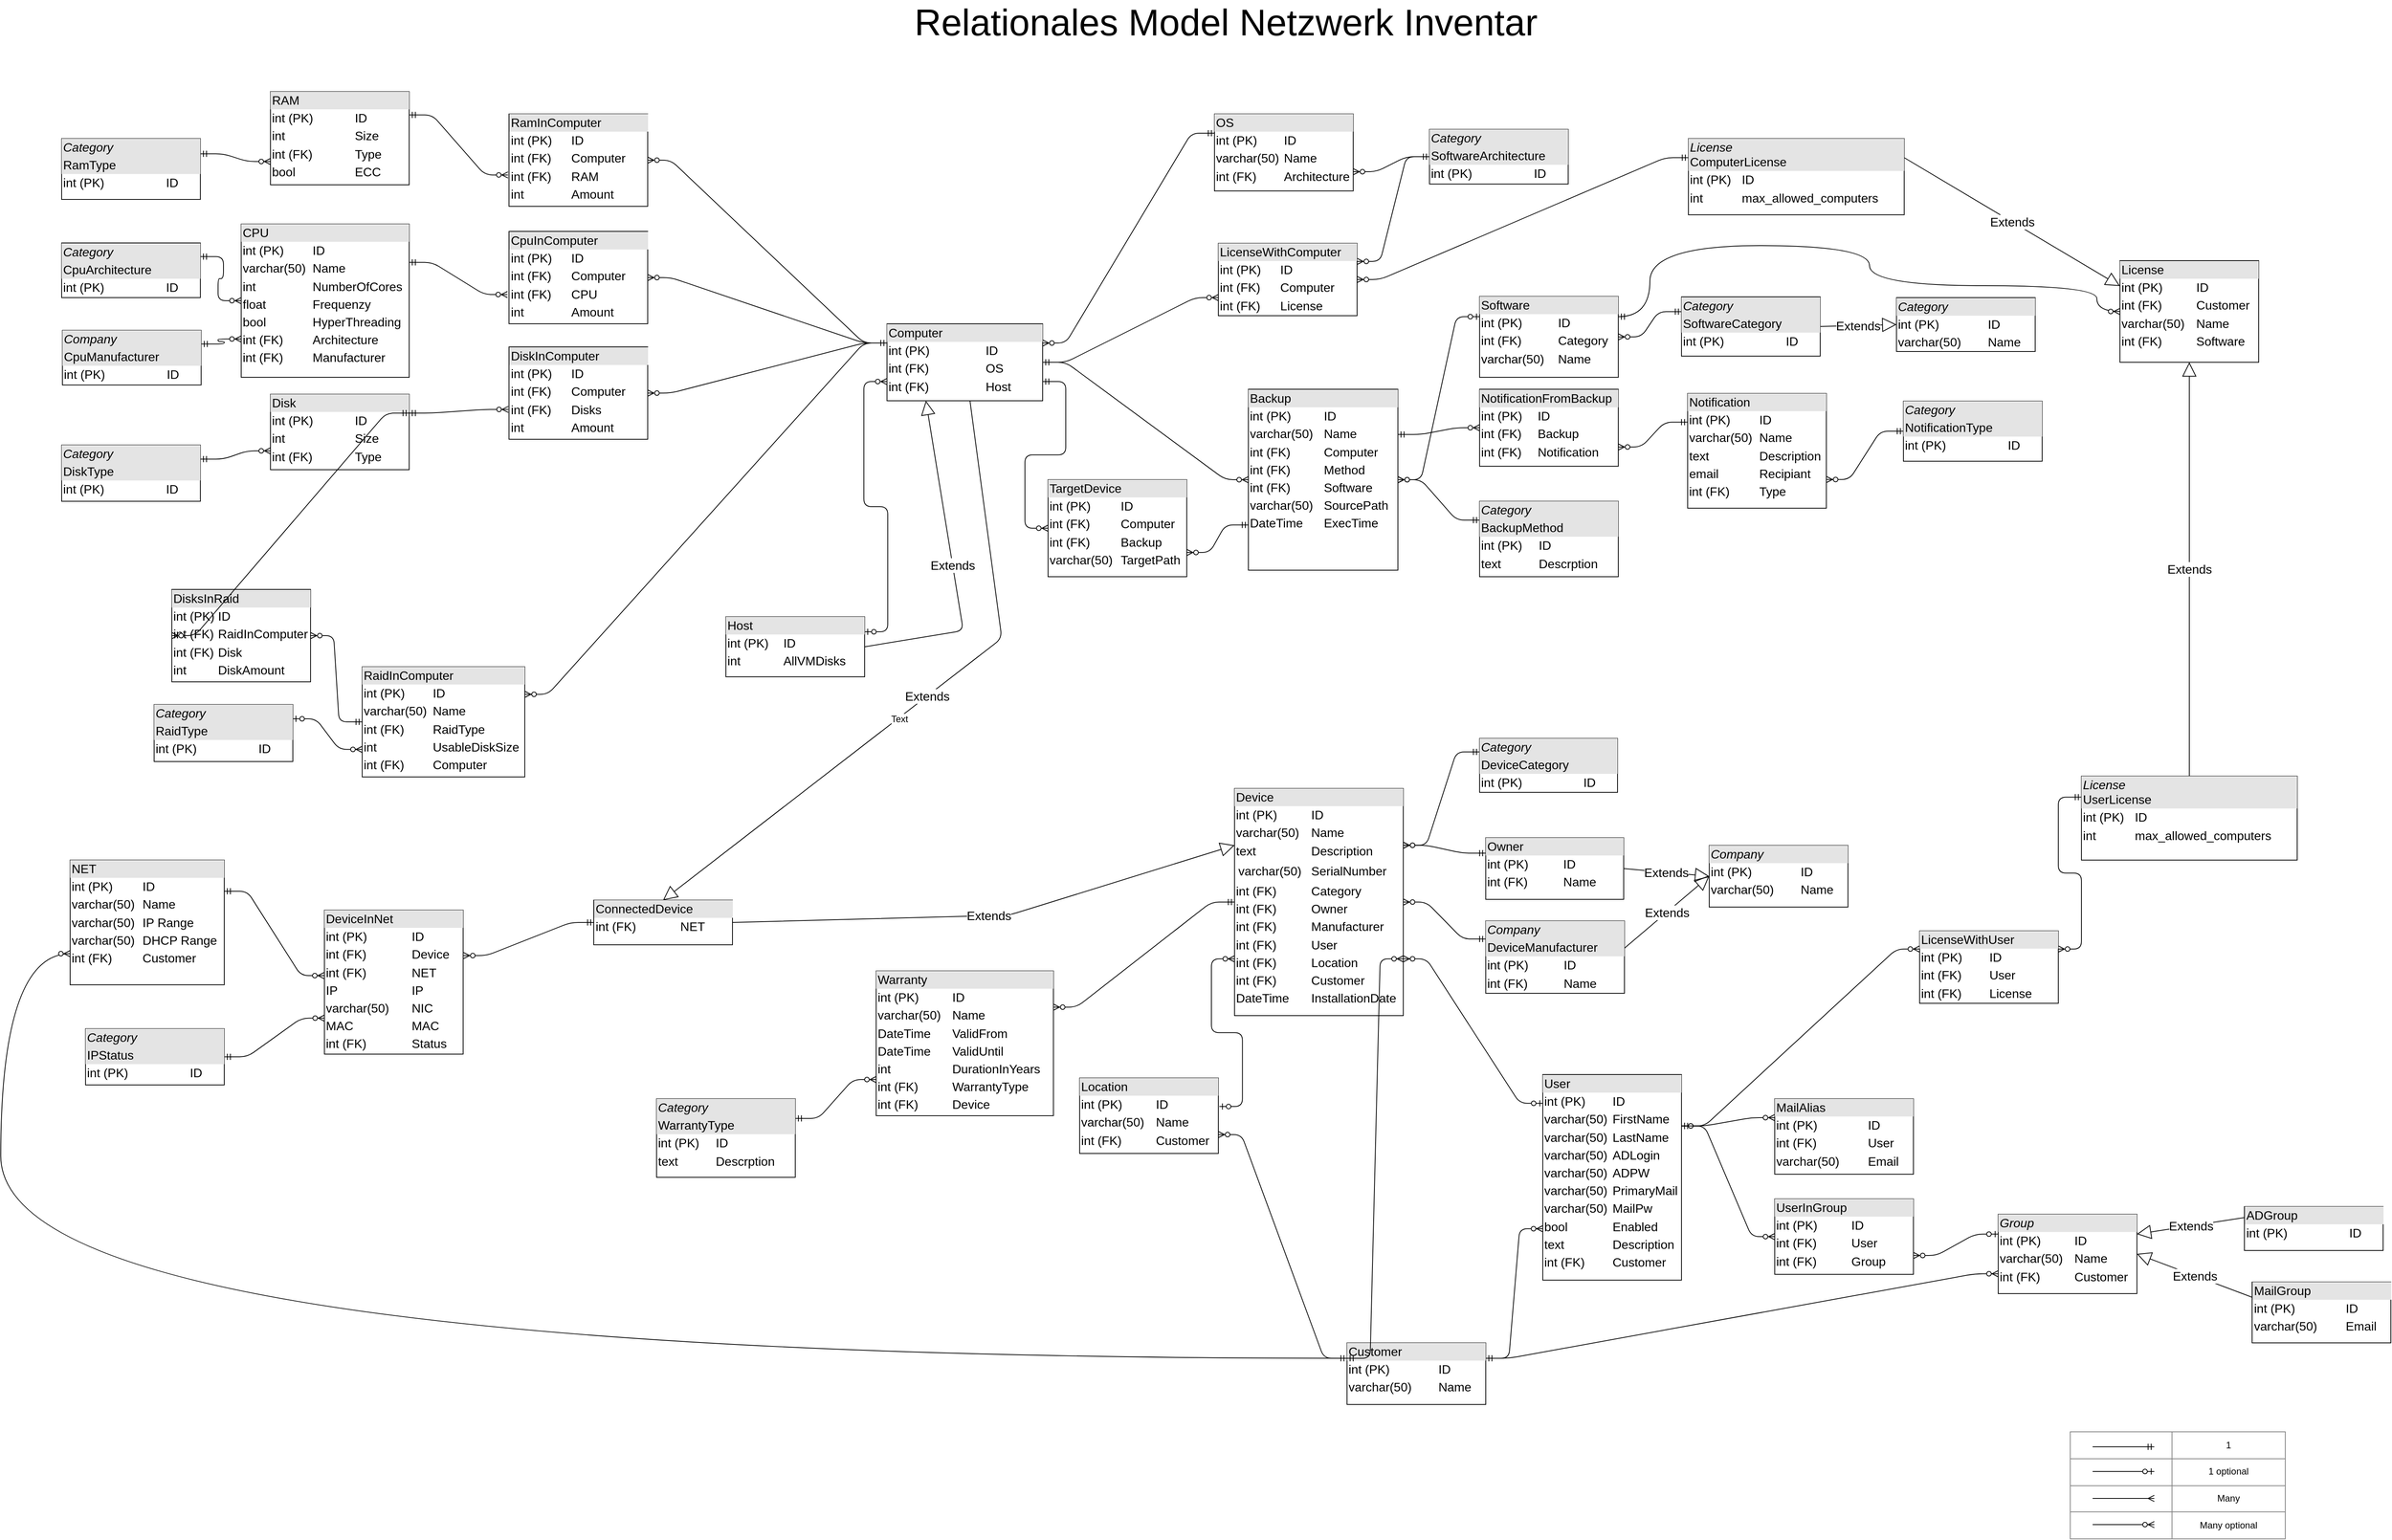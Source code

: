 <mxfile version="12.1.7" type="device" pages="1"><diagram id="594d6491-e9ec-02f9-0b96-bfaf76a69a53" name="Page-1"><mxGraphModel dx="2031" dy="1349" grid="1" gridSize="10" guides="1" tooltips="1" connect="1" arrows="1" fold="1" page="1" pageScale="1" pageWidth="4681" pageHeight="3300" background="#ffffff" math="0" shadow="0"><root><mxCell id="0"/><mxCell id="1" parent="0"/><mxCell id="2" value="&lt;div style=&quot;box-sizing: border-box ; width: 100% ; background: #e4e4e4 ; padding: 2px&quot;&gt;&lt;i&gt;Company&lt;/i&gt;&lt;/div&gt;&lt;table style=&quot;width: 100% ; font-size: 1em&quot; cellspacing=&quot;0&quot; cellpadding=&quot;2&quot;&gt;&lt;tbody&gt;&lt;tr&gt;&lt;td&gt;int (PK)&lt;br&gt;&lt;/td&gt;&lt;td&gt;ID&lt;/td&gt;&lt;/tr&gt;&lt;tr&gt;&lt;td&gt;varchar(50)&lt;br&gt;&lt;/td&gt;&lt;td&gt;Name&lt;br&gt;&lt;/td&gt;&lt;/tr&gt;&lt;tr&gt;&lt;td&gt;&lt;br&gt;&lt;/td&gt;&lt;td&gt;&lt;br&gt;&lt;/td&gt;&lt;/tr&gt;&lt;/tbody&gt;&lt;/table&gt;" style="verticalAlign=top;align=left;overflow=fill;html=1;fillColor=none;gradientColor=none;fontSize=16;" parent="1" vertex="1"><mxGeometry x="2277" y="1209" width="180" height="80" as="geometry"/></mxCell><mxCell id="3" value="&lt;div style=&quot;box-sizing: border-box ; width: 100% ; background: #e4e4e4 ; padding: 2px&quot;&gt;NET&lt;/div&gt;&lt;table style=&quot;width: 100% ; font-size: 1em&quot; cellspacing=&quot;0&quot; cellpadding=&quot;2&quot;&gt;&lt;tbody&gt;&lt;tr&gt;&lt;td&gt;int (PK)&lt;br&gt;&lt;/td&gt;&lt;td&gt;ID&lt;/td&gt;&lt;/tr&gt;&lt;tr&gt;&lt;td&gt;varchar(50)&lt;br&gt;&lt;/td&gt;&lt;td&gt;Name&lt;br&gt;&lt;/td&gt;&lt;/tr&gt;&lt;tr&gt;&lt;td&gt;varchar(50)&lt;br&gt;&lt;/td&gt;&lt;td&gt;IP Range&lt;br&gt;&lt;/td&gt;&lt;/tr&gt;&lt;tr&gt;&lt;td&gt;varchar(50)&lt;br&gt;&lt;/td&gt;&lt;td&gt;DHCP Range&lt;/td&gt;&lt;/tr&gt;&lt;tr&gt;&lt;td&gt;int (FK)&lt;/td&gt;&lt;td&gt;Customer&lt;/td&gt;&lt;/tr&gt;&lt;tr&gt;&lt;td&gt;&lt;br&gt;&lt;/td&gt;&lt;td&gt;&lt;br&gt;&lt;/td&gt;&lt;/tr&gt;&lt;tr&gt;&lt;td&gt;&lt;br&gt;&lt;/td&gt;&lt;td&gt;&lt;br&gt;&lt;/td&gt;&lt;/tr&gt;&lt;/tbody&gt;&lt;/table&gt;" style="verticalAlign=top;align=left;overflow=fill;html=1;fillColor=none;gradientColor=none;fontSize=16;" parent="1" vertex="1"><mxGeometry x="150" y="1228" width="200" height="162" as="geometry"/></mxCell><mxCell id="4" value="&lt;div style=&quot;box-sizing: border-box ; width: 100% ; background: #e4e4e4 ; padding: 2px&quot;&gt;User&lt;/div&gt;&lt;table style=&quot;width: 100% ; font-size: 1em&quot; cellspacing=&quot;0&quot; cellpadding=&quot;2&quot;&gt;&lt;tbody&gt;&lt;tr&gt;&lt;td&gt;int (PK)&lt;br&gt;&lt;/td&gt;&lt;td&gt;ID&lt;/td&gt;&lt;/tr&gt;&lt;tr&gt;&lt;td&gt;varchar(50)&lt;br&gt;&lt;/td&gt;&lt;td&gt;FirstName&lt;br&gt;&lt;/td&gt;&lt;/tr&gt;&lt;tr&gt;&lt;td&gt;varchar(50)&lt;/td&gt;&lt;td&gt;LastName&lt;/td&gt;&lt;/tr&gt;&lt;tr&gt;&lt;td&gt;varchar(50)&lt;/td&gt;&lt;td&gt;ADLogin&lt;/td&gt;&lt;/tr&gt;&lt;tr&gt;&lt;td&gt;varchar(50)&lt;/td&gt;&lt;td&gt;ADPW&lt;/td&gt;&lt;/tr&gt;&lt;tr&gt;&lt;td&gt;varchar(50)&lt;/td&gt;&lt;td&gt;PrimaryMail&lt;/td&gt;&lt;/tr&gt;&lt;tr&gt;&lt;td&gt;varchar(50)&lt;/td&gt;&lt;td&gt;MailPw&lt;/td&gt;&lt;/tr&gt;&lt;tr&gt;&lt;td&gt;bool&lt;/td&gt;&lt;td&gt;Enabled&lt;/td&gt;&lt;/tr&gt;&lt;tr&gt;&lt;td&gt;text&lt;/td&gt;&lt;td&gt;Description&lt;/td&gt;&lt;/tr&gt;&lt;tr&gt;&lt;td&gt;int (FK)&lt;/td&gt;&lt;td&gt;Customer&lt;/td&gt;&lt;/tr&gt;&lt;/tbody&gt;&lt;/table&gt;" style="verticalAlign=top;align=left;overflow=fill;html=1;fillColor=none;gradientColor=none;fontSize=16;" parent="1" vertex="1"><mxGeometry x="2061" y="1506.5" width="180" height="267" as="geometry"/></mxCell><mxCell id="6" value="&lt;div style=&quot;box-sizing: border-box ; width: 100% ; background: #e4e4e4 ; padding: 2px&quot;&gt;CPU&lt;/div&gt;&lt;table style=&quot;width: 100% ; font-size: 1em&quot; cellspacing=&quot;0&quot; cellpadding=&quot;2&quot;&gt;&lt;tbody&gt;&lt;tr&gt;&lt;td&gt;int (PK)&lt;br&gt;&lt;/td&gt;&lt;td&gt;ID&lt;/td&gt;&lt;/tr&gt;&lt;tr&gt;&lt;td&gt;varchar(50)&lt;br&gt;&lt;/td&gt;&lt;td&gt;Name&lt;br&gt;&lt;/td&gt;&lt;/tr&gt;&lt;tr&gt;&lt;td&gt;int&lt;/td&gt;&lt;td&gt;NumberOfCores&lt;/td&gt;&lt;/tr&gt;&lt;tr&gt;&lt;td&gt;float&lt;/td&gt;&lt;td&gt;Frequenzy&lt;/td&gt;&lt;/tr&gt;&lt;tr&gt;&lt;td&gt;bool&lt;/td&gt;&lt;td&gt;HyperThreading&lt;/td&gt;&lt;/tr&gt;&lt;tr&gt;&lt;td&gt;int (FK)&lt;/td&gt;&lt;td&gt;Architecture&lt;/td&gt;&lt;/tr&gt;&lt;tr&gt;&lt;td&gt;int (FK)&lt;/td&gt;&lt;td&gt;Manufacturer&lt;/td&gt;&lt;/tr&gt;&lt;tr&gt;&lt;td&gt;&lt;br&gt;&lt;/td&gt;&lt;td&gt;&lt;br&gt;&lt;/td&gt;&lt;/tr&gt;&lt;/tbody&gt;&lt;/table&gt;" style="verticalAlign=top;align=left;overflow=fill;html=1;fillColor=none;gradientColor=none;fontSize=16;" parent="1" vertex="1"><mxGeometry x="372" y="402" width="218" height="199" as="geometry"/></mxCell><mxCell id="8" value="&lt;div style=&quot;box-sizing: border-box ; width: 100% ; background: #e4e4e4 ; padding: 2px&quot;&gt;Device&lt;/div&gt;&lt;table style=&quot;width: 100% ; font-size: 1em&quot; cellspacing=&quot;0&quot; cellpadding=&quot;2&quot;&gt;&lt;tbody&gt;&lt;tr&gt;&lt;td&gt;int (PK)&lt;br&gt;&lt;/td&gt;&lt;td&gt;ID&lt;/td&gt;&lt;/tr&gt;&lt;tr&gt;&lt;td&gt;varchar(50)&lt;br&gt;&lt;/td&gt;&lt;td&gt;Name&lt;br&gt;&lt;/td&gt;&lt;/tr&gt;&lt;tr&gt;&lt;td&gt;text&lt;/td&gt;&lt;td&gt;Description&lt;/td&gt;&lt;/tr&gt;&lt;tr&gt;&lt;td&gt;&lt;table&gt;&lt;tbody&gt;&lt;tr&gt;&lt;td&gt;varchar(50)&lt;br&gt;&lt;/td&gt;&lt;/tr&gt;&lt;/tbody&gt;&lt;/table&gt;&lt;/td&gt;&lt;td&gt;SerialNumber&lt;br&gt;&lt;/td&gt;&lt;/tr&gt;&lt;tr&gt;&lt;td&gt;int (FK)&lt;/td&gt;&lt;td&gt;Category&lt;/td&gt;&lt;/tr&gt;&lt;tr&gt;&lt;td&gt;int (FK)&lt;br&gt;&lt;/td&gt;&lt;td&gt;Owner&lt;br&gt;&lt;/td&gt;&lt;/tr&gt;&lt;tr&gt;&lt;td&gt;int (FK)&lt;br&gt;&lt;/td&gt;&lt;td&gt;Manufacturer&lt;br&gt;&lt;/td&gt;&lt;/tr&gt;&lt;tr&gt;&lt;td&gt;int (FK)&lt;br&gt;&lt;/td&gt;&lt;td&gt;User&lt;br&gt;&lt;/td&gt;&lt;/tr&gt;&lt;tr&gt;&lt;td&gt;int (FK)&lt;/td&gt;&lt;td&gt;Location&lt;/td&gt;&lt;/tr&gt;&lt;tr&gt;&lt;td&gt;int (FK)&lt;/td&gt;&lt;td&gt;Customer&lt;/td&gt;&lt;/tr&gt;&lt;tr&gt;&lt;td&gt;DateTime&lt;/td&gt;&lt;td&gt;InstallationDate&lt;/td&gt;&lt;/tr&gt;&lt;/tbody&gt;&lt;/table&gt;" style="verticalAlign=top;align=left;overflow=fill;html=1;fillColor=none;gradientColor=none;fontSize=16;" parent="1" vertex="1"><mxGeometry x="1661" y="1135" width="219" height="295" as="geometry"/></mxCell><mxCell id="9" value="&lt;div style=&quot;box-sizing: border-box ; width: 100% ; background: #e4e4e4 ; padding: 2px&quot;&gt;Computer&lt;/div&gt;&lt;table style=&quot;width: 100% ; font-size: 1em&quot; cellspacing=&quot;0&quot; cellpadding=&quot;2&quot;&gt;&lt;tbody&gt;&lt;tr&gt;&lt;td&gt;int (PK)&lt;br&gt;&lt;/td&gt;&lt;td&gt;&lt;br&gt;&lt;/td&gt;&lt;td&gt;ID&lt;/td&gt;&lt;/tr&gt;&lt;tr&gt;&lt;td&gt;int (FK)&lt;/td&gt;&lt;td&gt;&lt;br&gt;&lt;/td&gt;&lt;td&gt;OS&lt;/td&gt;&lt;/tr&gt;&lt;tr&gt;&lt;td&gt;int (FK)&lt;/td&gt;&lt;td&gt;&lt;br&gt;&lt;/td&gt;&lt;td&gt;Host&lt;/td&gt;&lt;/tr&gt;&lt;/tbody&gt;&lt;/table&gt;" style="verticalAlign=top;align=left;overflow=fill;html=1;fillColor=none;gradientColor=none;fontSize=16;" parent="1" vertex="1"><mxGeometry x="1210" y="531.5" width="202" height="100" as="geometry"/></mxCell><mxCell id="11" value="&lt;div style=&quot;box-sizing: border-box ; width: 100% ; background: #e4e4e4 ; padding: 2px&quot;&gt;&lt;i&gt;Company&lt;/i&gt;&lt;br&gt;&lt;/div&gt;&lt;div style=&quot;box-sizing: border-box ; width: 100% ; background: #e4e4e4 ; padding: 2px&quot;&gt;DeviceManufacturer&lt;/div&gt;&lt;table style=&quot;width: 100% ; font-size: 1em&quot; cellspacing=&quot;0&quot; cellpadding=&quot;2&quot;&gt;&lt;tbody&gt;&lt;tr&gt;&lt;td&gt;int (PK)&lt;br&gt;&lt;/td&gt;&lt;td&gt;ID&lt;/td&gt;&lt;/tr&gt;&lt;tr&gt;&lt;td&gt;int (FK)&lt;br&gt;&lt;/td&gt;&lt;td&gt;Name&lt;br&gt;&lt;/td&gt;&lt;/tr&gt;&lt;tr&gt;&lt;td&gt;&lt;br&gt;&lt;/td&gt;&lt;td&gt;&lt;br&gt;&lt;/td&gt;&lt;/tr&gt;&lt;/tbody&gt;&lt;/table&gt;" style="verticalAlign=top;align=left;overflow=fill;html=1;fillColor=none;gradientColor=none;fontSize=16;" parent="1" vertex="1"><mxGeometry x="1987" y="1307" width="180" height="94" as="geometry"/></mxCell><mxCell id="12" value="&lt;div style=&quot;box-sizing: border-box ; width: 100% ; background: #e4e4e4 ; padding: 2px&quot;&gt;ConnectedDevice&lt;/div&gt;&lt;table style=&quot;width: 100% ; font-size: 1em&quot; cellspacing=&quot;0&quot; cellpadding=&quot;2&quot;&gt;&lt;tbody&gt;&lt;tr&gt;&lt;td&gt;int (FK)&lt;/td&gt;&lt;td&gt;NET&lt;/td&gt;&lt;/tr&gt;&lt;/tbody&gt;&lt;/table&gt;" style="verticalAlign=top;align=left;overflow=fill;html=1;fillColor=none;gradientColor=none;fontSize=16;" parent="1" vertex="1"><mxGeometry x="829.5" y="1280" width="180" height="58" as="geometry"/></mxCell><mxCell id="13" value="&lt;div style=&quot;box-sizing: border-box ; width: 100% ; background: #e4e4e4 ; padding: 2px&quot;&gt;&lt;i&gt;Category&lt;/i&gt;&lt;/div&gt;&lt;div style=&quot;box-sizing: border-box ; width: 100% ; background: #e4e4e4 ; padding: 2px&quot;&gt;SoftwareCategory&lt;br&gt;&lt;/div&gt;&lt;table style=&quot;width: 100% ; font-size: 1em&quot; cellspacing=&quot;0&quot; cellpadding=&quot;2&quot;&gt;&lt;tbody&gt;&lt;tr&gt;&lt;td&gt;int (PK)&lt;br&gt;&lt;/td&gt;&lt;td&gt;ID&lt;/td&gt;&lt;/tr&gt;&lt;tr&gt;&lt;td&gt;&lt;br&gt;&lt;/td&gt;&lt;td&gt;&lt;br&gt;&lt;/td&gt;&lt;/tr&gt;&lt;/tbody&gt;&lt;/table&gt;" style="verticalAlign=top;align=left;overflow=fill;html=1;fillColor=none;gradientColor=none;fontSize=16;" parent="1" vertex="1"><mxGeometry x="2241" y="496.5" width="180" height="77" as="geometry"/></mxCell><mxCell id="14" value="&lt;div style=&quot;box-sizing: border-box ; width: 100% ; background: #e4e4e4 ; padding: 2px&quot;&gt;Backup&lt;/div&gt;&lt;table style=&quot;width: 100% ; font-size: 1em&quot; cellspacing=&quot;0&quot; cellpadding=&quot;2&quot;&gt;&lt;tbody&gt;&lt;tr&gt;&lt;td&gt;int (PK)&lt;br&gt;&lt;/td&gt;&lt;td&gt;ID&lt;/td&gt;&lt;/tr&gt;&lt;tr&gt;&lt;td&gt;varchar(50)&lt;br&gt;&lt;/td&gt;&lt;td&gt;Name&lt;br&gt;&lt;/td&gt;&lt;/tr&gt;&lt;tr&gt;&lt;td&gt;int (FK)&lt;br&gt;&lt;/td&gt;&lt;td&gt;Computer&lt;br&gt;&lt;/td&gt;&lt;/tr&gt;&lt;tr&gt;&lt;td&gt;int (FK)&lt;br&gt;&lt;/td&gt;&lt;td&gt;Method&lt;/td&gt;&lt;/tr&gt;&lt;tr&gt;&lt;td&gt;int (FK)&lt;/td&gt;&lt;td&gt;Software&lt;/td&gt;&lt;/tr&gt;&lt;tr&gt;&lt;td&gt;varchar(50)&lt;/td&gt;&lt;td&gt;SourcePath&lt;/td&gt;&lt;/tr&gt;&lt;tr&gt;&lt;td&gt;DateTime&lt;/td&gt;&lt;td&gt;ExecTime&lt;/td&gt;&lt;/tr&gt;&lt;/tbody&gt;&lt;/table&gt;" style="verticalAlign=top;align=left;overflow=fill;html=1;fillColor=none;gradientColor=none;fontSize=16;" parent="1" vertex="1"><mxGeometry x="1679" y="616.5" width="194" height="235" as="geometry"/></mxCell><mxCell id="16" value="&lt;div style=&quot;box-sizing: border-box ; width: 100% ; background: #e4e4e4 ; padding: 2px&quot;&gt;RAM&lt;/div&gt;&lt;table style=&quot;width: 100% ; font-size: 1em&quot; cellspacing=&quot;0&quot; cellpadding=&quot;2&quot;&gt;&lt;tbody&gt;&lt;tr&gt;&lt;td&gt;int (PK)&lt;br&gt;&lt;/td&gt;&lt;td&gt;ID&lt;/td&gt;&lt;/tr&gt;&lt;tr&gt;&lt;td&gt;int&lt;/td&gt;&lt;td&gt;Size&lt;/td&gt;&lt;/tr&gt;&lt;tr&gt;&lt;td&gt;int (FK)&lt;/td&gt;&lt;td&gt;Type&lt;/td&gt;&lt;/tr&gt;&lt;tr&gt;&lt;td&gt;bool&lt;/td&gt;&lt;td&gt;ECC&lt;/td&gt;&lt;/tr&gt;&lt;/tbody&gt;&lt;/table&gt;" style="verticalAlign=top;align=left;overflow=fill;html=1;fillColor=none;gradientColor=none;fontSize=16;" parent="1" vertex="1"><mxGeometry x="410" y="230" width="180" height="121" as="geometry"/></mxCell><mxCell id="17" value="&lt;div style=&quot;box-sizing: border-box ; width: 100% ; background: #e4e4e4 ; padding: 2px&quot;&gt;Disk&lt;/div&gt;&lt;table style=&quot;width: 100% ; font-size: 1em&quot; cellspacing=&quot;0&quot; cellpadding=&quot;2&quot;&gt;&lt;tbody&gt;&lt;tr&gt;&lt;td&gt;int (PK)&lt;br&gt;&lt;/td&gt;&lt;td&gt;ID&lt;/td&gt;&lt;/tr&gt;&lt;tr&gt;&lt;td&gt;int&lt;/td&gt;&lt;td&gt;Size&lt;/td&gt;&lt;/tr&gt;&lt;tr&gt;&lt;td&gt;int (FK)&lt;/td&gt;&lt;td&gt;Type&lt;/td&gt;&lt;/tr&gt;&lt;/tbody&gt;&lt;/table&gt;" style="verticalAlign=top;align=left;overflow=fill;html=1;fillColor=none;gradientColor=none;fontSize=16;" parent="1" vertex="1"><mxGeometry x="410" y="623" width="180" height="98" as="geometry"/></mxCell><mxCell id="19" value="&lt;div style=&quot;box-sizing: border-box ; width: 100% ; background: #e4e4e4 ; padding: 2px&quot;&gt;DeviceInNet&lt;/div&gt;&lt;table style=&quot;width: 100% ; font-size: 1em&quot; cellspacing=&quot;0&quot; cellpadding=&quot;2&quot;&gt;&lt;tbody&gt;&lt;tr&gt;&lt;td&gt;int (PK)&lt;br&gt;&lt;/td&gt;&lt;td&gt;ID&lt;/td&gt;&lt;/tr&gt;&lt;tr&gt;&lt;td&gt;int (FK)&lt;br&gt;&lt;/td&gt;&lt;td&gt;Device&lt;br&gt;&lt;/td&gt;&lt;/tr&gt;&lt;tr&gt;&lt;td&gt;int (FK)&lt;/td&gt;&lt;td&gt;NET&lt;br&gt;&lt;/td&gt;&lt;/tr&gt;&lt;tr&gt;&lt;td&gt;IP&lt;/td&gt;&lt;td&gt;IP&lt;/td&gt;&lt;/tr&gt;&lt;tr&gt;&lt;td&gt;varchar(50)&lt;/td&gt;&lt;td&gt;NIC&lt;/td&gt;&lt;/tr&gt;&lt;tr&gt;&lt;td&gt;MAC&lt;/td&gt;&lt;td&gt;MAC&lt;/td&gt;&lt;/tr&gt;&lt;tr&gt;&lt;td&gt;int (FK)&lt;/td&gt;&lt;td&gt;Status&lt;/td&gt;&lt;/tr&gt;&lt;/tbody&gt;&lt;/table&gt;" style="verticalAlign=top;align=left;overflow=fill;html=1;fillColor=none;gradientColor=none;fontSize=16;" parent="1" vertex="1"><mxGeometry x="480" y="1293" width="180" height="187" as="geometry"/></mxCell><mxCell id="21" value="&lt;div style=&quot;box-sizing: border-box ; width: 100% ; background: #e4e4e4 ; padding: 2px&quot;&gt;LicenseWithComputer&lt;/div&gt;&lt;table style=&quot;width: 100% ; font-size: 1em&quot; cellspacing=&quot;0&quot; cellpadding=&quot;2&quot;&gt;&lt;tbody&gt;&lt;tr&gt;&lt;td&gt;int (PK)&lt;br&gt;&lt;/td&gt;&lt;td&gt;ID&lt;/td&gt;&lt;/tr&gt;&lt;tr&gt;&lt;td&gt;int (FK)&lt;br&gt;&lt;/td&gt;&lt;td&gt;Computer&lt;br&gt;&lt;/td&gt;&lt;/tr&gt;&lt;tr&gt;&lt;td&gt;int (FK)&lt;br&gt;&lt;/td&gt;&lt;td&gt;License&lt;br&gt;&lt;/td&gt;&lt;/tr&gt;&lt;tr&gt;&lt;td&gt;&lt;br&gt;&lt;/td&gt;&lt;td&gt;&lt;br&gt;&lt;/td&gt;&lt;/tr&gt;&lt;/tbody&gt;&lt;/table&gt;" style="verticalAlign=top;align=left;overflow=fill;html=1;fillColor=none;gradientColor=none;fontSize=16;" parent="1" vertex="1"><mxGeometry x="1640" y="427" width="180" height="94" as="geometry"/></mxCell><mxCell id="27" value="&lt;div style=&quot;box-sizing: border-box ; width: 100% ; background: #e4e4e4 ; padding: 2px&quot;&gt;Software&lt;/div&gt;&lt;table style=&quot;width: 100% ; font-size: 1em&quot; cellspacing=&quot;0&quot; cellpadding=&quot;2&quot;&gt;&lt;tbody&gt;&lt;tr&gt;&lt;td&gt;int (PK)&lt;br&gt;&lt;/td&gt;&lt;td&gt;ID&lt;/td&gt;&lt;/tr&gt;&lt;tr&gt;&lt;td&gt;int (FK)&lt;br&gt;&lt;/td&gt;&lt;td&gt;Category&lt;br&gt;&lt;/td&gt;&lt;/tr&gt;&lt;tr&gt;&lt;td&gt;varchar(50)&lt;br&gt;&lt;/td&gt;&lt;td&gt;Name&lt;/td&gt;&lt;/tr&gt;&lt;/tbody&gt;&lt;/table&gt;" style="verticalAlign=top;align=left;overflow=fill;html=1;fillColor=none;gradientColor=none;fontSize=16;" parent="1" vertex="1"><mxGeometry x="1979" y="496" width="180" height="105" as="geometry"/></mxCell><mxCell id="31" value="&lt;div style=&quot;box-sizing: border-box ; width: 100% ; background: #e4e4e4 ; padding: 2px&quot;&gt;RamInComputer&lt;br&gt;&lt;/div&gt;&lt;table style=&quot;width: 100% ; font-size: 1em&quot; cellspacing=&quot;0&quot; cellpadding=&quot;2&quot;&gt;&lt;tbody&gt;&lt;tr&gt;&lt;td&gt;int (PK)&lt;br&gt;&lt;/td&gt;&lt;td&gt;ID&lt;/td&gt;&lt;/tr&gt;&lt;tr&gt;&lt;td&gt;int (FK)&lt;br&gt;&lt;/td&gt;&lt;td&gt;Computer&lt;br&gt;&lt;/td&gt;&lt;/tr&gt;&lt;tr&gt;&lt;td&gt;int (FK)&lt;br&gt;&lt;/td&gt;&lt;td&gt;RAM&lt;br&gt;&lt;/td&gt;&lt;/tr&gt;&lt;tr&gt;&lt;td&gt;int&lt;br&gt;&lt;/td&gt;&lt;td&gt;Amount&lt;br&gt;&lt;/td&gt;&lt;/tr&gt;&lt;tr&gt;&lt;td&gt;&lt;br&gt;&lt;/td&gt;&lt;td&gt;&lt;br&gt;&lt;/td&gt;&lt;/tr&gt;&lt;/tbody&gt;&lt;/table&gt;" style="verticalAlign=top;align=left;overflow=fill;html=1;fillColor=none;gradientColor=none;fontSize=16;" parent="1" vertex="1"><mxGeometry x="719.5" y="259" width="180" height="120" as="geometry"/></mxCell><mxCell id="32" value="&lt;div style=&quot;box-sizing: border-box ; width: 100% ; background: #e4e4e4 ; padding: 2px&quot;&gt;DiskInComputer&lt;br&gt;&lt;/div&gt;&lt;table style=&quot;width: 100% ; font-size: 1em&quot; cellspacing=&quot;0&quot; cellpadding=&quot;2&quot;&gt;&lt;tbody&gt;&lt;tr&gt;&lt;td&gt;int (PK)&lt;br&gt;&lt;/td&gt;&lt;td&gt;ID&lt;/td&gt;&lt;/tr&gt;&lt;tr&gt;&lt;td&gt;int (FK)&lt;br&gt;&lt;/td&gt;&lt;td&gt;Computer&lt;br&gt;&lt;/td&gt;&lt;/tr&gt;&lt;tr&gt;&lt;td&gt;int (FK)&lt;br&gt;&lt;/td&gt;&lt;td&gt;Disks&lt;br&gt;&lt;/td&gt;&lt;/tr&gt;&lt;tr&gt;&lt;td&gt;int&lt;br&gt;&lt;/td&gt;&lt;td&gt;Amount&lt;br&gt;&lt;/td&gt;&lt;/tr&gt;&lt;tr&gt;&lt;td&gt;&lt;br&gt;&lt;/td&gt;&lt;td&gt;&lt;br&gt;&lt;/td&gt;&lt;/tr&gt;&lt;/tbody&gt;&lt;/table&gt;" style="verticalAlign=top;align=left;overflow=fill;html=1;fillColor=none;gradientColor=none;fontSize=16;" parent="1" vertex="1"><mxGeometry x="719.5" y="561.5" width="180" height="120" as="geometry"/></mxCell><mxCell id="33" value="&lt;div style=&quot;box-sizing: border-box ; width: 100% ; background: #e4e4e4 ; padding: 2px&quot;&gt;CpuInComputer&lt;br&gt;&lt;/div&gt;&lt;table style=&quot;width: 100% ; font-size: 1em&quot; cellspacing=&quot;0&quot; cellpadding=&quot;2&quot;&gt;&lt;tbody&gt;&lt;tr&gt;&lt;td&gt;int (PK)&lt;br&gt;&lt;/td&gt;&lt;td&gt;ID&lt;/td&gt;&lt;/tr&gt;&lt;tr&gt;&lt;td&gt;int (FK)&lt;br&gt;&lt;/td&gt;&lt;td&gt;Computer&lt;br&gt;&lt;/td&gt;&lt;/tr&gt;&lt;tr&gt;&lt;td&gt;int (FK)&lt;br&gt;&lt;/td&gt;&lt;td&gt;CPU&lt;/td&gt;&lt;/tr&gt;&lt;tr&gt;&lt;td&gt;int&lt;br&gt;&lt;/td&gt;&lt;td&gt;Amount&lt;br&gt;&lt;/td&gt;&lt;/tr&gt;&lt;tr&gt;&lt;td&gt;&lt;br&gt;&lt;/td&gt;&lt;td&gt;&lt;br&gt;&lt;/td&gt;&lt;/tr&gt;&lt;/tbody&gt;&lt;/table&gt;" style="verticalAlign=top;align=left;overflow=fill;html=1;fillColor=none;gradientColor=none;fontSize=16;" parent="1" vertex="1"><mxGeometry x="719.5" y="411.5" width="180" height="120" as="geometry"/></mxCell><mxCell id="35" value="&lt;div style=&quot;box-sizing: border-box ; width: 100% ; background: #e4e4e4 ; padding: 2px&quot;&gt;RaidInComputer&lt;br&gt;&lt;/div&gt;&lt;table style=&quot;width: 100% ; font-size: 1em&quot; cellspacing=&quot;0&quot; cellpadding=&quot;2&quot;&gt;&lt;tbody&gt;&lt;tr&gt;&lt;td&gt;int (PK)&lt;br&gt;&lt;/td&gt;&lt;td&gt;ID&lt;/td&gt;&lt;/tr&gt;&lt;tr&gt;&lt;td&gt;varchar(50)&lt;br&gt;&lt;/td&gt;&lt;td&gt;Name&lt;br&gt;&lt;/td&gt;&lt;/tr&gt;&lt;tr&gt;&lt;td&gt;int (FK)&lt;/td&gt;&lt;td&gt;RaidType&lt;/td&gt;&lt;/tr&gt;&lt;tr&gt;&lt;td&gt;int&lt;/td&gt;&lt;td&gt;UsableDiskSize&lt;/td&gt;&lt;/tr&gt;&lt;tr&gt;&lt;td&gt;int (FK)&lt;/td&gt;&lt;td&gt;Computer&lt;/td&gt;&lt;/tr&gt;&lt;/tbody&gt;&lt;/table&gt;" style="verticalAlign=top;align=left;overflow=fill;html=1;fillColor=none;gradientColor=none;fontSize=16;" parent="1" vertex="1"><mxGeometry x="529" y="977" width="211" height="143" as="geometry"/></mxCell><mxCell id="43" value="&lt;div style=&quot;box-sizing: border-box ; width: 100% ; background: #e4e4e4 ; padding: 2px&quot;&gt;&lt;i&gt;Category&lt;/i&gt;&lt;br&gt;&lt;/div&gt;&lt;div style=&quot;box-sizing: border-box ; width: 100% ; background: #e4e4e4 ; padding: 2px&quot;&gt;BackupMethod&lt;/div&gt;&lt;table style=&quot;width: 100% ; font-size: 1em&quot; cellspacing=&quot;0&quot; cellpadding=&quot;2&quot;&gt;&lt;tbody&gt;&lt;tr&gt;&lt;td&gt;int (PK)&lt;br&gt;&lt;/td&gt;&lt;td&gt;ID&lt;/td&gt;&lt;/tr&gt;&lt;tr&gt;&lt;td&gt;text&lt;/td&gt;&lt;td&gt;Descrption&lt;/td&gt;&lt;/tr&gt;&lt;/tbody&gt;&lt;/table&gt;" style="verticalAlign=top;align=left;overflow=fill;html=1;fillColor=none;gradientColor=none;fontSize=16;" parent="1" vertex="1"><mxGeometry x="1979" y="762" width="180" height="98" as="geometry"/></mxCell><mxCell id="49" value="Extends" style="endArrow=block;endSize=16;endFill=0;html=1;fontSize=16;entryX=0.5;entryY=0;" parent="1" source="9" target="12" edge="1"><mxGeometry width="160" relative="1" as="geometry"><mxPoint x="1238.5" y="1389.5" as="sourcePoint"/><mxPoint x="1508.5" y="1159.5" as="targetPoint"/><Array as="points"><mxPoint x="1359" y="940"/></Array></mxGeometry></mxCell><mxCell id="188" value="Text" style="text;html=1;resizable=0;points=[];align=center;verticalAlign=middle;labelBackgroundColor=#ffffff;" parent="49" vertex="1" connectable="0"><mxGeometry x="0.043" y="-38" relative="1" as="geometry"><mxPoint x="1" y="49" as="offset"/></mxGeometry></mxCell><mxCell id="53" value="Extends" style="endArrow=block;endSize=16;endFill=0;html=1;fontSize=16;entryX=0;entryY=0.25;exitX=1;exitY=0.5;" parent="1" source="12" target="8" edge="1"><mxGeometry width="160" relative="1" as="geometry"><mxPoint x="1421.053" y="899.5" as="sourcePoint"/><mxPoint x="1208.643" y="1259.643" as="targetPoint"/><Array as="points"><mxPoint x="1368.5" y="1299.5"/></Array></mxGeometry></mxCell><mxCell id="60" value="&lt;div style=&quot;box-sizing: border-box ; width: 100% ; background: #e4e4e4 ; padding: 2px&quot;&gt;Warranty&lt;br&gt;&lt;/div&gt;&lt;table style=&quot;width: 100% ; font-size: 1em&quot; cellspacing=&quot;0&quot; cellpadding=&quot;2&quot;&gt;&lt;tbody&gt;&lt;tr&gt;&lt;td&gt;int (PK)&lt;br&gt;&lt;/td&gt;&lt;td&gt;ID&lt;/td&gt;&lt;/tr&gt;&lt;tr&gt;&lt;td&gt;varchar(50)&lt;/td&gt;&lt;td&gt;Name&lt;/td&gt;&lt;/tr&gt;&lt;tr&gt;&lt;td&gt;DateTime&lt;br&gt;&lt;/td&gt;&lt;td&gt;ValidFrom&lt;/td&gt;&lt;/tr&gt;&lt;tr&gt;&lt;td&gt;DateTime&lt;/td&gt;&lt;td&gt;ValidUntil&lt;/td&gt;&lt;/tr&gt;&lt;tr&gt;&lt;td&gt;int&lt;/td&gt;&lt;td&gt;DurationInYears&lt;br&gt;&lt;/td&gt;&lt;/tr&gt;&lt;tr&gt;&lt;td&gt;int (FK)&lt;/td&gt;&lt;td&gt;WarrantyType&lt;/td&gt;&lt;/tr&gt;&lt;tr&gt;&lt;td&gt;int (FK)&lt;/td&gt;&lt;td&gt;Device&lt;/td&gt;&lt;/tr&gt;&lt;/tbody&gt;&lt;/table&gt;" style="verticalAlign=top;align=left;overflow=fill;html=1;fillColor=none;gradientColor=none;fontSize=16;" parent="1" vertex="1"><mxGeometry x="1196" y="1372" width="230" height="188" as="geometry"/></mxCell><mxCell id="62" value="&lt;div style=&quot;box-sizing: border-box ; width: 100% ; background: #e4e4e4 ; padding: 2px&quot;&gt;MailAlias&lt;/div&gt;&lt;table style=&quot;width: 100% ; font-size: 1em&quot; cellspacing=&quot;0&quot; cellpadding=&quot;2&quot;&gt;&lt;tbody&gt;&lt;tr&gt;&lt;td&gt;int (PK)&lt;br&gt;&lt;/td&gt;&lt;td&gt;ID&lt;/td&gt;&lt;/tr&gt;&lt;tr&gt;&lt;td&gt;int (FK)&lt;/td&gt;&lt;td&gt;User&lt;/td&gt;&lt;/tr&gt;&lt;tr&gt;&lt;td&gt;varchar(50)&lt;br&gt;&lt;/td&gt;&lt;td&gt;Email&lt;br&gt;&lt;/td&gt;&lt;/tr&gt;&lt;tr&gt;&lt;td&gt;&lt;br&gt;&lt;/td&gt;&lt;td&gt;&lt;br&gt;&lt;/td&gt;&lt;/tr&gt;&lt;/tbody&gt;&lt;/table&gt;" style="verticalAlign=top;align=left;overflow=fill;html=1;fillColor=none;gradientColor=none;fontSize=16;" parent="1" vertex="1"><mxGeometry x="2362" y="1538" width="180" height="98" as="geometry"/></mxCell><mxCell id="65" value="&lt;div style=&quot;box-sizing: border-box ; width: 100% ; background: #e4e4e4 ; padding: 2px&quot;&gt;ADGroup&lt;/div&gt;&lt;table style=&quot;width: 100% ; font-size: 1em&quot; cellspacing=&quot;0&quot; cellpadding=&quot;2&quot;&gt;&lt;tbody&gt;&lt;tr&gt;&lt;td&gt;int (PK)&lt;br&gt;&lt;/td&gt;&lt;td&gt;ID&lt;/td&gt;&lt;/tr&gt;&lt;tr&gt;&lt;td&gt;&lt;br&gt;&lt;/td&gt;&lt;td&gt;&lt;br&gt;&lt;/td&gt;&lt;/tr&gt;&lt;/tbody&gt;&lt;/table&gt;" style="verticalAlign=top;align=left;overflow=fill;html=1;fillColor=none;gradientColor=none;fontSize=16;" parent="1" vertex="1"><mxGeometry x="2971.5" y="1678" width="180" height="57" as="geometry"/></mxCell><mxCell id="66" value="&lt;div style=&quot;box-sizing: border-box ; width: 100% ; background: #e4e4e4 ; padding: 2px&quot;&gt;MailGroup&lt;/div&gt;&lt;table style=&quot;width: 100% ; font-size: 1em&quot; cellspacing=&quot;0&quot; cellpadding=&quot;2&quot;&gt;&lt;tbody&gt;&lt;tr&gt;&lt;td&gt;int (PK)&lt;br&gt;&lt;/td&gt;&lt;td&gt;ID&lt;/td&gt;&lt;/tr&gt;&lt;tr&gt;&lt;td&gt;varchar(50)&lt;br&gt;&lt;/td&gt;&lt;td&gt;Email&lt;br&gt;&lt;/td&gt;&lt;/tr&gt;&lt;tr&gt;&lt;td&gt;&lt;br&gt;&lt;/td&gt;&lt;td&gt;&lt;br&gt;&lt;/td&gt;&lt;/tr&gt;&lt;/tbody&gt;&lt;/table&gt;" style="verticalAlign=top;align=left;overflow=fill;html=1;fillColor=none;gradientColor=none;fontSize=16;" parent="1" vertex="1"><mxGeometry x="2981.5" y="1776" width="180" height="79" as="geometry"/></mxCell><mxCell id="82" value="" style="edgeStyle=entityRelationEdgeStyle;fontSize=12;html=1;endArrow=ERzeroToMany;endFill=1;exitX=1;exitY=0.25;entryX=0;entryY=0.25;startArrow=ERzeroToOne;startFill=1;" parent="1" source="4" target="62" edge="1"><mxGeometry width="100" height="100" relative="1" as="geometry"><mxPoint x="2260" y="1876" as="sourcePoint"/><mxPoint x="2360" y="1776" as="targetPoint"/></mxGeometry></mxCell><mxCell id="85" value="" style="edgeStyle=entityRelationEdgeStyle;fontSize=12;html=1;endArrow=ERzeroToOne;endFill=1;exitX=1;exitY=0.75;entryX=0.001;entryY=0.14;entryPerimeter=0;startArrow=ERzeroToMany;startFill=1;" parent="1" source="8" target="4" edge="1"><mxGeometry width="100" height="100" relative="1" as="geometry"><mxPoint x="1909.879" y="1466.879" as="sourcePoint"/><mxPoint x="1660.5" y="1577.5" as="targetPoint"/></mxGeometry></mxCell><mxCell id="89" value="" style="edgeStyle=entityRelationEdgeStyle;fontSize=12;html=1;endArrow=ERmandOne;endFill=0;entryX=0;entryY=0.25;startArrow=ERzeroToMany;startFill=1;exitX=1;exitY=0.5;" parent="1" source="8" target="11" edge="1"><mxGeometry width="100" height="100" relative="1" as="geometry"><mxPoint x="1850" y="1241.5" as="sourcePoint"/><mxPoint x="1951.07" y="1262.756" as="targetPoint"/></mxGeometry></mxCell><mxCell id="92" value="&lt;div style=&quot;box-sizing: border-box ; width: 100% ; background: #e4e4e4 ; padding: 2px&quot;&gt;Owner&lt;/div&gt;&lt;table style=&quot;width: 100% ; font-size: 1em&quot; cellspacing=&quot;0&quot; cellpadding=&quot;2&quot;&gt;&lt;tbody&gt;&lt;tr&gt;&lt;td&gt;int (PK)&lt;br&gt;&lt;/td&gt;&lt;td&gt;ID&lt;/td&gt;&lt;/tr&gt;&lt;tr&gt;&lt;td&gt;int (FK)&lt;br&gt;&lt;/td&gt;&lt;td&gt;Name&lt;br&gt;&lt;/td&gt;&lt;/tr&gt;&lt;tr&gt;&lt;td&gt;&lt;br&gt;&lt;/td&gt;&lt;td&gt;&lt;br&gt;&lt;/td&gt;&lt;/tr&gt;&lt;/tbody&gt;&lt;/table&gt;" style="verticalAlign=top;align=left;overflow=fill;html=1;fillColor=none;gradientColor=none;fontSize=16;" parent="1" vertex="1"><mxGeometry x="1987" y="1199" width="179" height="80" as="geometry"/></mxCell><mxCell id="93" value="" style="edgeStyle=entityRelationEdgeStyle;fontSize=12;html=1;endArrow=ERmandOne;endFill=0;startArrow=ERzeroToMany;startFill=1;exitX=1;exitY=0.25;entryX=0;entryY=0.25;" parent="1" source="8" target="92" edge="1"><mxGeometry width="100" height="100" relative="1" as="geometry"><mxPoint x="1850" y="1217.5" as="sourcePoint"/><mxPoint x="1949" y="1160.5" as="targetPoint"/></mxGeometry></mxCell><mxCell id="94" value="Extends" style="endArrow=block;endSize=16;endFill=0;html=1;fontSize=16;entryX=0;entryY=0.5;exitX=1;exitY=0.5;" parent="1" source="92" target="2" edge="1"><mxGeometry width="160" relative="1" as="geometry"><mxPoint x="1689.553" y="889" as="sourcePoint"/><mxPoint x="1477" y="1249" as="targetPoint"/><Array as="points"/></mxGeometry></mxCell><mxCell id="95" value="Extends" style="endArrow=block;endSize=16;endFill=0;html=1;fontSize=16;entryX=0;entryY=0.5;exitX=1.001;exitY=0.375;exitPerimeter=0;" parent="1" source="11" target="2" edge="1"><mxGeometry width="160" relative="1" as="geometry"><mxPoint x="2169" y="1337" as="sourcePoint"/><mxPoint x="2287" y="1259" as="targetPoint"/><Array as="points"/></mxGeometry></mxCell><mxCell id="97" value="" style="edgeStyle=entityRelationEdgeStyle;fontSize=12;html=1;endArrow=ERmandOne;endFill=0;entryX=0;entryY=0.5;exitX=1;exitY=0.25;startArrow=ERzeroToMany;startFill=1;" parent="1" source="60" target="8" edge="1"><mxGeometry width="100" height="100" relative="1" as="geometry"><mxPoint x="1250.5" y="1517.5" as="sourcePoint"/><mxPoint x="1418.5" y="1387.5" as="targetPoint"/></mxGeometry></mxCell><mxCell id="98" value="" style="edgeStyle=entityRelationEdgeStyle;fontSize=12;html=1;endArrow=ERmandOne;entryX=0;entryY=0.5;startArrow=ERzeroToMany;startFill=1;" parent="1" target="12" edge="1"><mxGeometry width="100" height="100" relative="1" as="geometry"><mxPoint x="660.5" y="1352" as="sourcePoint"/><mxPoint x="801.5" y="1398" as="targetPoint"/></mxGeometry></mxCell><mxCell id="99" value="" style="edgeStyle=entityRelationEdgeStyle;fontSize=12;html=1;endArrow=ERzeroToMany;exitX=1;exitY=0.25;startArrow=ERmandOne;startFill=0;endFill=1;" parent="1" source="3" edge="1"><mxGeometry width="100" height="100" relative="1" as="geometry"><mxPoint x="310" y="1419.5" as="sourcePoint"/><mxPoint x="479.5" y="1378" as="targetPoint"/></mxGeometry></mxCell><mxCell id="100" value="" style="edgeStyle=entityRelationEdgeStyle;fontSize=12;html=1;endArrow=ERzeroToMany;exitX=1;exitY=0.25;startArrow=ERmandOne;startFill=0;endFill=1;entryX=-0.005;entryY=0.677;entryPerimeter=0;" parent="1" source="17" target="32" edge="1"><mxGeometry width="100" height="100" relative="1" as="geometry"><mxPoint x="581.333" y="539.333" as="sourcePoint"/><mxPoint x="711" y="651.5" as="targetPoint"/></mxGeometry></mxCell><mxCell id="101" value="" style="edgeStyle=entityRelationEdgeStyle;fontSize=12;html=1;endArrow=ERzeroToMany;startArrow=ERmandOne;startFill=0;endFill=1;entryX=-0.007;entryY=0.66;entryPerimeter=0;exitX=1;exitY=0.25;" parent="1" source="16" target="31" edge="1"><mxGeometry width="100" height="100" relative="1" as="geometry"><mxPoint x="591.5" y="291.5" as="sourcePoint"/><mxPoint x="731.0" y="379" as="targetPoint"/></mxGeometry></mxCell><mxCell id="102" value="" style="edgeStyle=entityRelationEdgeStyle;fontSize=12;html=1;endArrow=ERzeroToMany;exitX=1;exitY=0.25;startArrow=ERmandOne;startFill=0;endFill=1;" parent="1" source="6" edge="1"><mxGeometry width="100" height="100" relative="1" as="geometry"><mxPoint x="581.333" y="385.333" as="sourcePoint"/><mxPoint x="717.5" y="493.5" as="targetPoint"/></mxGeometry></mxCell><mxCell id="103" value="" style="edgeStyle=entityRelationEdgeStyle;fontSize=12;html=1;endArrow=ERmandOne;startArrow=ERzeroToMany;startFill=1;endFill=0;exitX=1;exitY=0.5;entryX=0;entryY=0.25;" parent="1" source="31" target="9" edge="1"><mxGeometry width="100" height="100" relative="1" as="geometry"><mxPoint x="1010.5" y="759.5" as="sourcePoint"/><mxPoint x="1286.5" y="754.5" as="targetPoint"/></mxGeometry></mxCell><mxCell id="104" value="" style="edgeStyle=entityRelationEdgeStyle;fontSize=12;html=1;endArrow=ERmandOne;startArrow=ERzeroToMany;startFill=1;endFill=0;entryX=0;entryY=0.25;exitX=1;exitY=0.5;" parent="1" source="33" target="9" edge="1"><mxGeometry width="100" height="100" relative="1" as="geometry"><mxPoint x="948.5" y="806.879" as="sourcePoint"/><mxPoint x="1296.776" y="764.81" as="targetPoint"/></mxGeometry></mxCell><mxCell id="105" value="" style="edgeStyle=entityRelationEdgeStyle;fontSize=12;html=1;endArrow=ERmandOne;startArrow=ERzeroToMany;startFill=1;endFill=0;entryX=0;entryY=0.25;exitX=1;exitY=0.5;" parent="1" source="32" target="9" edge="1"><mxGeometry width="100" height="100" relative="1" as="geometry"><mxPoint x="940" y="1089.379" as="sourcePoint"/><mxPoint x="1288.276" y="1047.31" as="targetPoint"/></mxGeometry></mxCell><mxCell id="109" value="" style="edgeStyle=entityRelationEdgeStyle;fontSize=12;html=1;endArrow=ERzeroToMany;exitX=1;exitY=0.25;startArrow=ERzeroToOne;startFill=1;endFill=1;entryX=0;entryY=0.75;" parent="1" source="166" target="35" edge="1"><mxGeometry width="100" height="100" relative="1" as="geometry"><mxPoint x="857.069" y="755.069" as="sourcePoint"/><mxPoint x="1013.621" y="789.552" as="targetPoint"/></mxGeometry></mxCell><mxCell id="111" value="&lt;div style=&quot;box-sizing: border-box ; width: 100% ; background: #e4e4e4 ; padding: 2px&quot;&gt;Location&lt;/div&gt;&lt;table style=&quot;width: 100% ; font-size: 1em&quot; cellspacing=&quot;0&quot; cellpadding=&quot;2&quot;&gt;&lt;tbody&gt;&lt;tr&gt;&lt;td&gt;int (PK)&lt;br&gt;&lt;/td&gt;&lt;td&gt;ID&lt;/td&gt;&lt;/tr&gt;&lt;tr&gt;&lt;td&gt;varchar(50)&lt;br&gt;&lt;/td&gt;&lt;td&gt;Name&lt;br&gt;&lt;/td&gt;&lt;/tr&gt;&lt;tr&gt;&lt;td&gt;int (FK)&lt;/td&gt;&lt;td&gt;Customer&lt;/td&gt;&lt;/tr&gt;&lt;tr&gt;&lt;td&gt;&lt;br&gt;&lt;/td&gt;&lt;td&gt;&lt;br&gt;&lt;/td&gt;&lt;/tr&gt;&lt;/tbody&gt;&lt;/table&gt;" style="verticalAlign=top;align=left;overflow=fill;html=1;fillColor=none;gradientColor=none;fontSize=16;" parent="1" vertex="1"><mxGeometry x="1460" y="1511" width="180" height="98" as="geometry"/></mxCell><mxCell id="112" value="" style="edgeStyle=entityRelationEdgeStyle;fontSize=12;html=1;endArrow=ERzeroToMany;endFill=1;entryX=0;entryY=0.75;exitX=1.007;exitY=0.378;exitPerimeter=0;startArrow=ERzeroToOne;startFill=1;" parent="1" source="111" target="8" edge="1"><mxGeometry width="100" height="100" relative="1" as="geometry"><mxPoint x="1340.286" y="1507.643" as="sourcePoint"/><mxPoint x="1448.286" y="1480.786" as="targetPoint"/></mxGeometry></mxCell><mxCell id="113" value="" style="edgeStyle=entityRelationEdgeStyle;fontSize=12;html=1;endArrow=ERzeroToMany;startArrow=ERmandOne;exitX=1;exitY=0.5;entryX=0;entryY=0.5;" parent="1" source="9" target="14" edge="1"><mxGeometry width="100" height="100" relative="1" as="geometry"><mxPoint x="1618.5" y="1109.5" as="sourcePoint"/><mxPoint x="1718.5" y="1009.5" as="targetPoint"/></mxGeometry></mxCell><mxCell id="114" value="" style="edgeStyle=entityRelationEdgeStyle;fontSize=12;html=1;endArrow=ERzeroToMany;startArrow=ERmandOne;exitX=1;exitY=0.5;entryX=0;entryY=0.75;" parent="1" source="9" target="21" edge="1"><mxGeometry width="100" height="100" relative="1" as="geometry"><mxPoint x="1478.845" y="771.707" as="sourcePoint"/><mxPoint x="1538.155" y="974.466" as="targetPoint"/></mxGeometry></mxCell><mxCell id="115" value="" style="edgeStyle=entityRelationEdgeStyle;fontSize=12;html=1;endArrow=ERmandOne;startArrow=ERzeroToMany;exitX=1;exitY=0.5;entryX=0;entryY=0.25;startFill=1;endFill=0;entryDx=0;entryDy=0;" parent="1" source="21" target="-Lb4kKhNQXtFqkJuloxT-228" edge="1"><mxGeometry width="100" height="100" relative="1" as="geometry"><mxPoint x="1595" y="478.667" as="sourcePoint"/><mxPoint x="1650" y="486" as="targetPoint"/></mxGeometry></mxCell><mxCell id="117" value="" style="edgeStyle=entityRelationEdgeStyle;fontSize=12;html=1;endArrow=ERmandOne;endFill=0;entryX=0;entryY=0.25;exitX=1;exitY=0.5;startArrow=ERzeroToMany;startFill=1;" parent="1" source="27" target="13" edge="1"><mxGeometry width="100" height="100" relative="1" as="geometry"><mxPoint x="2319" y="779.5" as="sourcePoint"/><mxPoint x="2419" y="679.5" as="targetPoint"/></mxGeometry></mxCell><mxCell id="119" value="" style="edgeStyle=entityRelationEdgeStyle;fontSize=12;html=1;endArrow=ERmandOne;startArrow=ERzeroToMany;exitX=1;exitY=0.5;entryX=0;entryY=0.25;startFill=1;endFill=0;" parent="1" source="14" target="43" edge="1"><mxGeometry width="100" height="100" relative="1" as="geometry"><mxPoint x="1820.143" y="511" as="sourcePoint"/><mxPoint x="1875" y="538.429" as="targetPoint"/></mxGeometry></mxCell><mxCell id="121" value="&lt;font style=&quot;font-size: 48px&quot;&gt;Relationales Model Netzwerk Inventar&lt;/font&gt;" style="text;html=1;strokeColor=none;fillColor=none;align=center;verticalAlign=middle;whiteSpace=wrap;rounded=0;" parent="1" vertex="1"><mxGeometry x="1172" y="120" width="956" height="40" as="geometry"/></mxCell><mxCell id="133" value="&lt;div style=&quot;box-sizing: border-box ; width: 100% ; background: #e4e4e4 ; padding: 2px&quot;&gt;&lt;i&gt;Category&lt;/i&gt;&lt;br&gt;&lt;/div&gt;&lt;div style=&quot;box-sizing: border-box ; width: 100% ; background: #e4e4e4 ; padding: 2px&quot;&gt;WarrantyType&lt;/div&gt;&lt;table style=&quot;width: 100% ; font-size: 1em&quot; cellspacing=&quot;0&quot; cellpadding=&quot;2&quot;&gt;&lt;tbody&gt;&lt;tr&gt;&lt;td&gt;int (PK)&lt;br&gt;&lt;/td&gt;&lt;td&gt;ID&lt;/td&gt;&lt;/tr&gt;&lt;tr&gt;&lt;td&gt;text&lt;/td&gt;&lt;td&gt;Descrption&lt;/td&gt;&lt;/tr&gt;&lt;/tbody&gt;&lt;/table&gt;" style="verticalAlign=top;align=left;overflow=fill;html=1;fillColor=none;gradientColor=none;fontSize=16;" parent="1" vertex="1"><mxGeometry x="911" y="1538" width="180" height="102" as="geometry"/></mxCell><mxCell id="135" value="" style="edgeStyle=entityRelationEdgeStyle;fontSize=12;html=1;endArrow=ERzeroToMany;entryX=0;entryY=0.75;startArrow=ERmandOne;startFill=0;exitX=1;exitY=0.25;endFill=1;" parent="1" source="133" target="60" edge="1"><mxGeometry width="100" height="100" relative="1" as="geometry"><mxPoint x="949.5" y="1331.5" as="sourcePoint"/><mxPoint x="1118.845" y="1299.293" as="targetPoint"/></mxGeometry></mxCell><mxCell id="140" value="&lt;div style=&quot;box-sizing: border-box ; width: 100% ; background: #e4e4e4 ; padding: 2px&quot;&gt;Customer&lt;/div&gt;&lt;table style=&quot;width: 100% ; font-size: 1em&quot; cellspacing=&quot;0&quot; cellpadding=&quot;2&quot;&gt;&lt;tbody&gt;&lt;tr&gt;&lt;td&gt;int (PK)&lt;br&gt;&lt;/td&gt;&lt;td&gt;ID&lt;/td&gt;&lt;/tr&gt;&lt;tr&gt;&lt;td&gt;varchar(50)&lt;br&gt;&lt;/td&gt;&lt;td&gt;Name&lt;br&gt;&lt;/td&gt;&lt;/tr&gt;&lt;tr&gt;&lt;td&gt;&lt;br&gt;&lt;/td&gt;&lt;td&gt;&lt;br&gt;&lt;/td&gt;&lt;/tr&gt;&lt;/tbody&gt;&lt;/table&gt;" style="verticalAlign=top;align=left;overflow=fill;html=1;fillColor=none;gradientColor=none;fontSize=16;" parent="1" vertex="1"><mxGeometry x="1807" y="1855" width="180" height="80" as="geometry"/></mxCell><mxCell id="141" value="&lt;div style=&quot;box-sizing: border-box ; width: 100% ; background: #e4e4e4 ; padding: 2px&quot;&gt;&lt;i&gt;Category&lt;/i&gt;&lt;br&gt;&lt;/div&gt;&lt;div style=&quot;box-sizing: border-box ; width: 100% ; background: #e4e4e4 ; padding: 2px&quot;&gt;RamType&lt;br&gt;&lt;/div&gt;&lt;table style=&quot;width: 100% ; font-size: 1em&quot; cellspacing=&quot;0&quot; cellpadding=&quot;2&quot;&gt;&lt;tbody&gt;&lt;tr&gt;&lt;td&gt;int (PK)&lt;br&gt;&lt;/td&gt;&lt;td&gt;ID&lt;/td&gt;&lt;/tr&gt;&lt;tr&gt;&lt;td&gt;&lt;br&gt;&lt;/td&gt;&lt;td&gt;&lt;br&gt;&lt;/td&gt;&lt;/tr&gt;&lt;/tbody&gt;&lt;/table&gt;" style="verticalAlign=top;align=left;overflow=fill;html=1;fillColor=none;gradientColor=none;fontSize=16;" parent="1" vertex="1"><mxGeometry x="139" y="291" width="180" height="79" as="geometry"/></mxCell><mxCell id="143" value="" style="edgeStyle=entityRelationEdgeStyle;fontSize=12;html=1;endArrow=ERzeroToMany;startArrow=ERmandOne;startFill=0;endFill=1;entryX=0;entryY=0.75;exitX=1;exitY=0.25;" parent="1" source="141" target="16" edge="1"><mxGeometry width="100" height="100" relative="1" as="geometry"><mxPoint x="599.845" y="275.086" as="sourcePoint"/><mxPoint x="728.121" y="348.19" as="targetPoint"/></mxGeometry></mxCell><mxCell id="144" value="&lt;div style=&quot;box-sizing: border-box ; width: 100% ; background: #e4e4e4 ; padding: 2px&quot;&gt;&lt;i&gt;Category&lt;/i&gt;&lt;br&gt;&lt;/div&gt;&lt;div style=&quot;box-sizing: border-box ; width: 100% ; background: #e4e4e4 ; padding: 2px&quot;&gt;CpuArchitecture&lt;/div&gt;&lt;table style=&quot;width: 100% ; font-size: 1em&quot; cellspacing=&quot;0&quot; cellpadding=&quot;2&quot;&gt;&lt;tbody&gt;&lt;tr&gt;&lt;td&gt;int (PK)&lt;br&gt;&lt;/td&gt;&lt;td&gt;ID&lt;/td&gt;&lt;/tr&gt;&lt;tr&gt;&lt;td&gt;&lt;br&gt;&lt;/td&gt;&lt;td&gt;&lt;br&gt;&lt;/td&gt;&lt;/tr&gt;&lt;/tbody&gt;&lt;/table&gt;" style="verticalAlign=top;align=left;overflow=fill;html=1;fillColor=none;gradientColor=none;fontSize=16;" parent="1" vertex="1"><mxGeometry x="139" y="426.5" width="180" height="71" as="geometry"/></mxCell><mxCell id="146" value="" style="edgeStyle=entityRelationEdgeStyle;fontSize=12;html=1;endArrow=ERzeroToMany;startArrow=ERmandOne;startFill=0;endFill=1;entryX=0;entryY=0.5;exitX=1;exitY=0.25;" parent="1" source="144" target="6" edge="1"><mxGeometry width="100" height="100" relative="1" as="geometry"><mxPoint x="361.224" y="290.259" as="sourcePoint"/><mxPoint x="419.845" y="345.431" as="targetPoint"/></mxGeometry></mxCell><mxCell id="149" value="&lt;div style=&quot;box-sizing: border-box ; width: 100% ; background: #e4e4e4 ; padding: 2px&quot;&gt;Host&lt;/div&gt;&lt;table style=&quot;width: 100% ; font-size: 1em&quot; cellspacing=&quot;0&quot; cellpadding=&quot;2&quot;&gt;&lt;tbody&gt;&lt;tr&gt;&lt;td&gt;int (PK)&lt;br&gt;&lt;/td&gt;&lt;td&gt;ID&lt;/td&gt;&lt;/tr&gt;&lt;tr&gt;&lt;td&gt;int&lt;/td&gt;&lt;td&gt;AllVMDisks&lt;br&gt;&lt;/td&gt;&lt;/tr&gt;&lt;tr&gt;&lt;td&gt;&lt;br&gt;&lt;/td&gt;&lt;td&gt;&lt;br&gt;&lt;/td&gt;&lt;/tr&gt;&lt;/tbody&gt;&lt;/table&gt;" style="verticalAlign=top;align=left;overflow=fill;html=1;fillColor=none;gradientColor=none;fontSize=16;" parent="1" vertex="1"><mxGeometry x="1001" y="912" width="180" height="78" as="geometry"/></mxCell><mxCell id="150" value="" style="edgeStyle=entityRelationEdgeStyle;fontSize=12;html=1;endArrow=ERzeroToMany;startArrow=ERzeroToOne;startFill=1;endFill=1;entryX=0;entryY=0.75;exitX=1;exitY=0.25;" parent="1" source="149" target="9" edge="1"><mxGeometry width="100" height="100" relative="1" as="geometry"><mxPoint x="1250" y="636.5" as="sourcePoint"/><mxPoint x="1336.857" y="740.929" as="targetPoint"/></mxGeometry></mxCell><mxCell id="151" value="Extends" style="endArrow=block;endSize=16;endFill=0;html=1;fontSize=16;exitX=1;exitY=0.5;entryX=0.25;entryY=1;" parent="1" source="149" target="9" edge="1"><mxGeometry width="160" relative="1" as="geometry"><mxPoint x="1456.426" y="916.5" as="sourcePoint"/><mxPoint x="1300" y="956.5" as="targetPoint"/><Array as="points"><mxPoint x="1309" y="930"/></Array></mxGeometry></mxCell><mxCell id="152" value="&lt;div style=&quot;box-sizing: border-box ; width: 100% ; background: #e4e4e4 ; padding: 2px&quot;&gt;OS&lt;/div&gt;&lt;table style=&quot;width: 100% ; font-size: 1em&quot; cellspacing=&quot;0&quot; cellpadding=&quot;2&quot;&gt;&lt;tbody&gt;&lt;tr&gt;&lt;td&gt;int (PK)&lt;br&gt;&lt;/td&gt;&lt;td&gt;ID&lt;/td&gt;&lt;/tr&gt;&lt;tr&gt;&lt;td&gt;varchar(50)&lt;/td&gt;&lt;td&gt;Name&lt;br&gt;&lt;/td&gt;&lt;/tr&gt;&lt;tr&gt;&lt;td&gt;int (FK)&lt;br&gt;&lt;/td&gt;&lt;td&gt;Architecture&lt;/td&gt;&lt;/tr&gt;&lt;/tbody&gt;&lt;/table&gt;" style="verticalAlign=top;align=left;overflow=fill;html=1;fillColor=none;gradientColor=none;fontSize=16;" parent="1" vertex="1"><mxGeometry x="1635" y="259" width="180" height="100" as="geometry"/></mxCell><mxCell id="153" value="&lt;div style=&quot;box-sizing: border-box ; width: 100% ; background: #e4e4e4 ; padding: 2px&quot;&gt;&lt;i&gt;Category&lt;/i&gt;&lt;/div&gt;&lt;div style=&quot;box-sizing: border-box ; width: 100% ; background: #e4e4e4 ; padding: 2px&quot;&gt;SoftwareArchitecture&lt;br&gt;&lt;/div&gt;&lt;table style=&quot;width: 100% ; font-size: 1em&quot; cellspacing=&quot;0&quot; cellpadding=&quot;2&quot;&gt;&lt;tbody&gt;&lt;tr&gt;&lt;td&gt;int (PK)&lt;br&gt;&lt;/td&gt;&lt;td&gt;ID&lt;/td&gt;&lt;/tr&gt;&lt;tr&gt;&lt;td&gt;&lt;br&gt;&lt;/td&gt;&lt;td&gt;&lt;br&gt;&lt;/td&gt;&lt;/tr&gt;&lt;/tbody&gt;&lt;/table&gt;" style="verticalAlign=top;align=left;overflow=fill;html=1;fillColor=none;gradientColor=none;fontSize=16;" parent="1" vertex="1"><mxGeometry x="1914" y="279" width="180" height="71" as="geometry"/></mxCell><mxCell id="154" value="" style="edgeStyle=entityRelationEdgeStyle;fontSize=12;html=1;endArrow=ERmandOne;startArrow=ERzeroToMany;exitX=1;exitY=0.25;entryX=0;entryY=0.5;startFill=1;endFill=0;" parent="1" source="21" target="153" edge="1"><mxGeometry width="100" height="100" relative="1" as="geometry"><mxPoint x="1825" y="693" as="sourcePoint"/><mxPoint x="1880" y="685" as="targetPoint"/></mxGeometry></mxCell><mxCell id="155" value="" style="edgeStyle=entityRelationEdgeStyle;fontSize=12;html=1;endArrow=ERmandOne;startArrow=ERzeroToMany;exitX=1;exitY=0.75;entryX=0;entryY=0.5;startFill=1;endFill=0;" parent="1" source="152" target="153" edge="1"><mxGeometry width="100" height="100" relative="1" as="geometry"><mxPoint x="1825" y="501" as="sourcePoint"/><mxPoint x="1965" y="272" as="targetPoint"/></mxGeometry></mxCell><mxCell id="157" value="" style="edgeStyle=entityRelationEdgeStyle;fontSize=12;html=1;endArrow=ERmandOne;startArrow=ERzeroToMany;exitX=1;exitY=0.25;entryX=0;entryY=0.25;startFill=1;endFill=0;" parent="1" source="9" target="152" edge="1"><mxGeometry width="100" height="100" relative="1" as="geometry"><mxPoint x="1830" y="651.5" as="sourcePoint"/><mxPoint x="1929" y="636.5" as="targetPoint"/></mxGeometry></mxCell><mxCell id="158" value="&lt;div style=&quot;box-sizing: border-box ; width: 100% ; background: #e4e4e4 ; padding: 2px&quot;&gt;&lt;i&gt;Category&lt;/i&gt;&lt;br&gt;&lt;/div&gt;&lt;div style=&quot;box-sizing: border-box ; width: 100% ; background: #e4e4e4 ; padding: 2px&quot;&gt;DiskType&lt;/div&gt;&lt;table style=&quot;width: 100% ; font-size: 1em&quot; cellspacing=&quot;0&quot; cellpadding=&quot;2&quot;&gt;&lt;tbody&gt;&lt;tr&gt;&lt;td&gt;int (PK)&lt;br&gt;&lt;/td&gt;&lt;td&gt;ID&lt;/td&gt;&lt;/tr&gt;&lt;tr&gt;&lt;td&gt;&lt;br&gt;&lt;/td&gt;&lt;td&gt;&lt;br&gt;&lt;/td&gt;&lt;/tr&gt;&lt;/tbody&gt;&lt;/table&gt;" style="verticalAlign=top;align=left;overflow=fill;html=1;fillColor=none;gradientColor=none;fontSize=16;" parent="1" vertex="1"><mxGeometry x="139" y="689" width="180" height="73" as="geometry"/></mxCell><mxCell id="160" value="" style="edgeStyle=entityRelationEdgeStyle;fontSize=12;html=1;endArrow=ERzeroToMany;startArrow=ERmandOne;startFill=0;endFill=1;entryX=0;entryY=0.75;exitX=1;exitY=0.25;" parent="1" source="158" target="17" edge="1"><mxGeometry width="100" height="100" relative="1" as="geometry"><mxPoint x="319" y="528.714" as="sourcePoint"/><mxPoint x="381.286" y="562.429" as="targetPoint"/></mxGeometry></mxCell><mxCell id="161" value="&lt;div style=&quot;box-sizing: border-box ; width: 100% ; background: #e4e4e4 ; padding: 2px&quot;&gt;&lt;i&gt;Group&lt;/i&gt;&lt;/div&gt;&lt;table style=&quot;width: 100% ; font-size: 1em&quot; cellspacing=&quot;0&quot; cellpadding=&quot;2&quot;&gt;&lt;tbody&gt;&lt;tr&gt;&lt;td&gt;int (PK)&lt;br&gt;&lt;/td&gt;&lt;td&gt;ID&lt;/td&gt;&lt;/tr&gt;&lt;tr&gt;&lt;td&gt;varchar(50)&lt;br&gt;&lt;/td&gt;&lt;td&gt;Name&lt;br&gt;&lt;/td&gt;&lt;/tr&gt;&lt;tr&gt;&lt;td&gt;int (FK)&lt;/td&gt;&lt;td&gt;Customer&lt;/td&gt;&lt;/tr&gt;&lt;tr&gt;&lt;td&gt;&lt;br&gt;&lt;/td&gt;&lt;td&gt;&lt;br&gt;&lt;/td&gt;&lt;/tr&gt;&lt;/tbody&gt;&lt;/table&gt;" style="verticalAlign=top;align=left;overflow=fill;html=1;fillColor=none;gradientColor=none;fontSize=16;" parent="1" vertex="1"><mxGeometry x="2652" y="1688" width="180" height="103" as="geometry"/></mxCell><mxCell id="162" value="Extends" style="endArrow=block;endSize=16;endFill=0;html=1;fontSize=16;entryX=1;entryY=0.5;exitX=0;exitY=0.25;" parent="1" source="66" target="161" edge="1"><mxGeometry width="160" relative="1" as="geometry"><mxPoint x="2520.059" y="1532.824" as="sourcePoint"/><mxPoint x="2629.471" y="1444.588" as="targetPoint"/><Array as="points"/></mxGeometry></mxCell><mxCell id="163" value="Extends" style="endArrow=block;endSize=16;endFill=0;html=1;fontSize=16;entryX=1;entryY=0.25;exitX=0;exitY=0.25;" parent="1" source="65" target="161" edge="1"><mxGeometry width="160" relative="1" as="geometry"><mxPoint x="2841.235" y="1902.235" as="sourcePoint"/><mxPoint x="2941.235" y="1843.412" as="targetPoint"/><Array as="points"/></mxGeometry></mxCell><mxCell id="165" value="&lt;div style=&quot;box-sizing: border-box ; width: 100% ; background: #e4e4e4 ; padding: 2px&quot;&gt;UserInGroup&lt;/div&gt;&lt;table style=&quot;width: 100% ; font-size: 1em&quot; cellspacing=&quot;0&quot; cellpadding=&quot;2&quot;&gt;&lt;tbody&gt;&lt;tr&gt;&lt;td&gt;int (PK)&lt;br&gt;&lt;/td&gt;&lt;td&gt;ID&lt;/td&gt;&lt;/tr&gt;&lt;tr&gt;&lt;td&gt;int (FK)&lt;/td&gt;&lt;td&gt;User&lt;/td&gt;&lt;/tr&gt;&lt;tr&gt;&lt;td&gt;int (FK)&lt;/td&gt;&lt;td&gt;Group&lt;br&gt;&lt;/td&gt;&lt;/tr&gt;&lt;tr&gt;&lt;td&gt;&lt;br&gt;&lt;/td&gt;&lt;td&gt;&lt;br&gt;&lt;/td&gt;&lt;/tr&gt;&lt;/tbody&gt;&lt;/table&gt;" style="verticalAlign=top;align=left;overflow=fill;html=1;fillColor=none;gradientColor=none;fontSize=16;" parent="1" vertex="1"><mxGeometry x="2362" y="1668" width="180" height="98" as="geometry"/></mxCell><mxCell id="166" value="&lt;div style=&quot;box-sizing: border-box ; width: 100% ; background: #e4e4e4 ; padding: 2px&quot;&gt;&lt;i&gt;Category&lt;/i&gt;&lt;br&gt;&lt;/div&gt;&lt;div style=&quot;box-sizing: border-box ; width: 100% ; background: #e4e4e4 ; padding: 2px&quot;&gt;RaidType&lt;br&gt;&lt;/div&gt;&lt;table style=&quot;width: 100% ; font-size: 1em&quot; cellspacing=&quot;0&quot; cellpadding=&quot;2&quot;&gt;&lt;tbody&gt;&lt;tr&gt;&lt;td&gt;int (PK)&lt;br&gt;&lt;/td&gt;&lt;td&gt;ID&lt;/td&gt;&lt;/tr&gt;&lt;tr&gt;&lt;td&gt;&lt;br&gt;&lt;/td&gt;&lt;td&gt;&lt;br&gt;&lt;/td&gt;&lt;/tr&gt;&lt;/tbody&gt;&lt;/table&gt;" style="verticalAlign=top;align=left;overflow=fill;html=1;fillColor=none;gradientColor=none;fontSize=16;" parent="1" vertex="1"><mxGeometry x="259" y="1026" width="180" height="74" as="geometry"/></mxCell><mxCell id="167" value="" style="edgeStyle=entityRelationEdgeStyle;fontSize=12;html=1;endArrow=ERmandOne;startArrow=ERzeroToMany;startFill=1;endFill=0;entryX=0;entryY=0.25;exitX=1;exitY=0.25;" parent="1" source="35" target="9" edge="1"><mxGeometry width="100" height="100" relative="1" as="geometry"><mxPoint x="920" y="701.786" as="sourcePoint"/><mxPoint x="1338.571" y="744.643" as="targetPoint"/></mxGeometry></mxCell><mxCell id="168" value="" style="edgeStyle=entityRelationEdgeStyle;fontSize=12;html=1;endArrow=ERzeroToMany;endFill=1;exitX=1;exitY=0.25;entryX=0;entryY=0.5;startArrow=ERzeroToOne;startFill=1;" parent="1" source="4" target="165" edge="1"><mxGeometry width="100" height="100" relative="1" as="geometry"><mxPoint x="2256.5" y="1706.5" as="sourcePoint"/><mxPoint x="2396.5" y="1709.5" as="targetPoint"/></mxGeometry></mxCell><mxCell id="169" value="" style="edgeStyle=entityRelationEdgeStyle;fontSize=12;html=1;endArrow=ERzeroToOne;endFill=1;exitX=1;exitY=0.75;entryX=0;entryY=0.25;startArrow=ERzeroToMany;startFill=1;" parent="1" source="165" target="161" edge="1"><mxGeometry width="100" height="100" relative="1" as="geometry"><mxPoint x="2621.559" y="1673.941" as="sourcePoint"/><mxPoint x="2721.559" y="1759.824" as="targetPoint"/></mxGeometry></mxCell><mxCell id="171" value="" style="edgeStyle=entityRelationEdgeStyle;fontSize=12;html=1;endArrow=ERzeroToMany;endFill=1;exitX=1;exitY=0.25;entryX=0;entryY=0.75;startArrow=ERmandOne;startFill=0;" parent="1" source="140" target="161" edge="1"><mxGeometry width="100" height="100" relative="1" as="geometry"><mxPoint x="1909" y="1506.5" as="sourcePoint"/><mxPoint x="2051" y="1618.5" as="targetPoint"/></mxGeometry></mxCell><mxCell id="172" value="" style="edgeStyle=entityRelationEdgeStyle;fontSize=12;html=1;endArrow=ERmandOne;endFill=0;entryX=0;entryY=0.25;exitX=1;exitY=0.75;startArrow=ERzeroToMany;startFill=1;" parent="1" source="111" target="140" edge="1"><mxGeometry width="100" height="100" relative="1" as="geometry"><mxPoint x="1401" y="1655.5" as="sourcePoint"/><mxPoint x="1438" y="1433.5" as="targetPoint"/></mxGeometry></mxCell><mxCell id="174" value="" style="edgeStyle=entityRelationEdgeStyle;fontSize=12;html=1;endArrow=ERmandOne;endFill=0;entryX=0;entryY=0.25;exitX=1;exitY=0.75;startArrow=ERzeroToMany;startFill=1;" parent="1" source="8" target="140" edge="1"><mxGeometry width="100" height="100" relative="1" as="geometry"><mxPoint x="1400" y="1692.5" as="sourcePoint"/><mxPoint x="1749" y="1806.5" as="targetPoint"/></mxGeometry></mxCell><mxCell id="175" value="&lt;div style=&quot;box-sizing: border-box ; width: 100% ; background: #e4e4e4 ; padding: 2px&quot;&gt;DisksInRaid&lt;br&gt;&lt;/div&gt;&lt;table style=&quot;width: 100% ; font-size: 1em&quot; cellspacing=&quot;0&quot; cellpadding=&quot;2&quot;&gt;&lt;tbody&gt;&lt;tr&gt;&lt;td&gt;int (PK)&lt;br&gt;&lt;/td&gt;&lt;td&gt;ID&lt;/td&gt;&lt;/tr&gt;&lt;tr&gt;&lt;td&gt;int (FK)&lt;br&gt;&lt;/td&gt;&lt;td&gt;RaidInComputer&lt;/td&gt;&lt;/tr&gt;&lt;tr&gt;&lt;td&gt;int (FK)&lt;br&gt;&lt;/td&gt;&lt;td&gt;Disk&lt;br&gt;&lt;/td&gt;&lt;/tr&gt;&lt;tr&gt;&lt;td&gt;int&lt;br&gt;&lt;/td&gt;&lt;td&gt;DiskAmount&lt;br&gt;&lt;/td&gt;&lt;/tr&gt;&lt;tr&gt;&lt;td&gt;&lt;br&gt;&lt;/td&gt;&lt;td&gt;&lt;br&gt;&lt;/td&gt;&lt;/tr&gt;&lt;/tbody&gt;&lt;/table&gt;" style="verticalAlign=top;align=left;overflow=fill;html=1;fillColor=none;gradientColor=none;fontSize=16;" parent="1" vertex="1"><mxGeometry x="282" y="876.5" width="180" height="120" as="geometry"/></mxCell><mxCell id="177" value="" style="edgeStyle=entityRelationEdgeStyle;fontSize=12;html=1;endArrow=ERmandOne;startArrow=ERzeroToMany;startFill=1;endFill=0;entryX=0;entryY=0.5;exitX=1;exitY=0.5;" parent="1" source="175" target="35" edge="1"><mxGeometry width="100" height="100" relative="1" as="geometry"><mxPoint x="608.059" y="764.382" as="sourcePoint"/><mxPoint x="997.471" y="771.441" as="targetPoint"/></mxGeometry></mxCell><mxCell id="178" value="" style="edgeStyle=entityRelationEdgeStyle;fontSize=12;html=1;endArrow=ERzeroToMany;exitX=1;exitY=0.25;startArrow=ERmandOne;startFill=0;endFill=1;entryX=0;entryY=0.5;" parent="1" source="17" target="175" edge="1"><mxGeometry width="100" height="100" relative="1" as="geometry"><mxPoint x="638.471" y="711.441" as="sourcePoint"/><mxPoint x="767.882" y="745.559" as="targetPoint"/></mxGeometry></mxCell><mxCell id="180" value="" style="group" parent="1" vertex="1" connectable="0"><mxGeometry x="2744.5" y="1970" width="280" height="140" as="geometry"/></mxCell><mxCell id="179" value="" style="group" parent="180" vertex="1" connectable="0"><mxGeometry width="280" height="140" as="geometry"/></mxCell><mxCell id="129" value="" style="group" parent="179" vertex="1" connectable="0"><mxGeometry width="280" height="140" as="geometry"/></mxCell><mxCell id="122" value="&lt;table border=&quot;1&quot; width=&quot;100%&quot; style=&quot;width: 100% ; height: 100% ; border-collapse: collapse&quot;&gt;&lt;tbody&gt;&lt;tr&gt;&lt;td align=&quot;center&quot;&gt;&amp;nbsp; &amp;nbsp; &amp;nbsp; &amp;nbsp; &amp;nbsp; &amp;nbsp; &amp;nbsp; &amp;nbsp; &amp;nbsp; &amp;nbsp;&amp;nbsp;&lt;/td&gt;&lt;td align=&quot;center&quot;&gt;1&lt;/td&gt;&lt;/tr&gt;&lt;tr&gt;&lt;td align=&quot;center&quot;&gt;&lt;/td&gt;&lt;td align=&quot;center&quot;&gt;1 optional&lt;/td&gt;&lt;/tr&gt;&lt;tr&gt;&lt;td align=&quot;center&quot;&gt;&lt;/td&gt;&lt;td align=&quot;center&quot;&gt;Many&lt;/td&gt;&lt;/tr&gt;&lt;tr&gt;&lt;td&gt;&lt;br&gt;&lt;/td&gt;&lt;td style=&quot;text-align: center&quot;&gt;Many optional&lt;/td&gt;&lt;/tr&gt;&lt;/tbody&gt;&lt;/table&gt;" style="text;html=1;strokeColor=none;fillColor=none;overflow=fill;" parent="129" vertex="1"><mxGeometry width="280" height="140" as="geometry"/></mxCell><mxCell id="125" value="" style="edgeStyle=entityRelationEdgeStyle;fontSize=12;html=1;endArrow=ERmandOne;endFill=0;" parent="129" edge="1"><mxGeometry width="100" height="100" relative="1" as="geometry"><mxPoint x="30" y="20" as="sourcePoint"/><mxPoint x="110" y="20" as="targetPoint"/></mxGeometry></mxCell><mxCell id="126" value="" style="edgeStyle=entityRelationEdgeStyle;fontSize=12;html=1;endArrow=ERzeroToOne;endFill=1;" parent="129" edge="1"><mxGeometry width="100" height="100" relative="1" as="geometry"><mxPoint x="30" y="52.0" as="sourcePoint"/><mxPoint x="110" y="52.0" as="targetPoint"/></mxGeometry></mxCell><mxCell id="127" value="" style="edgeStyle=entityRelationEdgeStyle;fontSize=12;html=1;endArrow=ERmany;endFill=0;" parent="129" edge="1"><mxGeometry width="100" height="100" relative="1" as="geometry"><mxPoint x="30" y="87.0" as="sourcePoint"/><mxPoint x="110" y="87.0" as="targetPoint"/></mxGeometry></mxCell><mxCell id="128" value="" style="edgeStyle=entityRelationEdgeStyle;fontSize=12;html=1;endArrow=ERzeroToMany;endFill=1;" parent="129" edge="1"><mxGeometry width="100" height="100" relative="1" as="geometry"><mxPoint x="30" y="121.0" as="sourcePoint"/><mxPoint x="110" y="121.0" as="targetPoint"/></mxGeometry></mxCell><mxCell id="181" value="" style="edgeStyle=entityRelationEdgeStyle;fontSize=12;html=1;endArrow=ERzeroToMany;endFill=1;exitX=1;exitY=0.25;startArrow=ERmandOne;startFill=0;entryX=0;entryY=0.75;" parent="1" source="140" target="4" edge="1"><mxGeometry width="100" height="100" relative="1" as="geometry"><mxPoint x="1884.714" y="1806.714" as="sourcePoint"/><mxPoint x="2340.429" y="1685.286" as="targetPoint"/></mxGeometry></mxCell><mxCell id="183" value="" style="edgeStyle=entityRelationEdgeStyle;fontSize=12;html=1;endArrow=ERzeroToOne;startArrow=ERzeroToMany;exitX=1;exitY=0.5;entryX=0;entryY=0.25;startFill=1;endFill=1;" parent="1" source="14" target="27" edge="1"><mxGeometry width="100" height="100" relative="1" as="geometry"><mxPoint x="1834.833" y="954" as="sourcePoint"/><mxPoint x="1974.833" y="929.833" as="targetPoint"/></mxGeometry></mxCell><mxCell id="185" value="" style="edgeStyle=entityRelationEdgeStyle;fontSize=12;html=1;endArrow=ERmandOne;startArrow=ERzeroToMany;startFill=1;endFill=0;entryX=0;entryY=0.75;exitX=1;exitY=0.75;" parent="1" source="195" target="14" edge="1"><mxGeometry width="100" height="100" relative="1" as="geometry"><mxPoint x="1619" y="1000" as="sourcePoint"/><mxPoint x="1338.167" y="731.167" as="targetPoint"/></mxGeometry></mxCell><mxCell id="186" value="&lt;div style=&quot;box-sizing: border-box ; width: 100% ; background: #e4e4e4 ; padding: 2px&quot;&gt;NotificationFromBackup&lt;/div&gt;&lt;table style=&quot;width: 100% ; font-size: 1em&quot; cellspacing=&quot;0&quot; cellpadding=&quot;2&quot;&gt;&lt;tbody&gt;&lt;tr&gt;&lt;td&gt;int (PK)&lt;br&gt;&lt;/td&gt;&lt;td&gt;ID&lt;/td&gt;&lt;/tr&gt;&lt;tr&gt;&lt;td&gt;int (FK)&lt;/td&gt;&lt;td&gt;Backup&lt;/td&gt;&lt;/tr&gt;&lt;tr&gt;&lt;td&gt;int (FK)&lt;/td&gt;&lt;td&gt;Notification&lt;/td&gt;&lt;/tr&gt;&lt;/tbody&gt;&lt;/table&gt;" style="verticalAlign=top;align=left;overflow=fill;html=1;fillColor=none;gradientColor=none;fontSize=16;" parent="1" vertex="1"><mxGeometry x="1979" y="616.5" width="180" height="100" as="geometry"/></mxCell><mxCell id="190" value="&lt;div style=&quot;box-sizing: border-box ; width: 100% ; background: #e4e4e4 ; padding: 2px&quot;&gt;Notification&lt;/div&gt;&lt;table style=&quot;width: 100% ; font-size: 1em&quot; cellspacing=&quot;0&quot; cellpadding=&quot;2&quot;&gt;&lt;tbody&gt;&lt;tr&gt;&lt;td&gt;int (PK)&lt;br&gt;&lt;/td&gt;&lt;td&gt;ID&lt;/td&gt;&lt;/tr&gt;&lt;tr&gt;&lt;td&gt;varchar(50)&lt;br&gt;&lt;/td&gt;&lt;td&gt;Name&lt;br&gt;&lt;/td&gt;&lt;/tr&gt;&lt;tr&gt;&lt;td&gt;text&lt;/td&gt;&lt;td&gt;Description&lt;/td&gt;&lt;/tr&gt;&lt;tr&gt;&lt;td&gt;email&lt;/td&gt;&lt;td&gt;Recipiant&lt;/td&gt;&lt;/tr&gt;&lt;tr&gt;&lt;td&gt;int (FK)&lt;/td&gt;&lt;td&gt;Type&lt;/td&gt;&lt;/tr&gt;&lt;/tbody&gt;&lt;/table&gt;" style="verticalAlign=top;align=left;overflow=fill;html=1;fillColor=none;gradientColor=none;fontSize=16;" parent="1" vertex="1"><mxGeometry x="2249" y="622" width="180" height="149" as="geometry"/></mxCell><mxCell id="191" value="&lt;div style=&quot;box-sizing: border-box ; width: 100% ; background: #e4e4e4 ; padding: 2px&quot;&gt;&lt;i&gt;Category&lt;/i&gt;&lt;br&gt;&lt;/div&gt;&lt;div style=&quot;box-sizing: border-box ; width: 100% ; background: #e4e4e4 ; padding: 2px&quot;&gt;NotificationType&lt;/div&gt;&lt;table style=&quot;width: 100% ; font-size: 1em&quot; cellspacing=&quot;0&quot; cellpadding=&quot;2&quot;&gt;&lt;tbody&gt;&lt;tr&gt;&lt;td&gt;int (PK)&lt;br&gt;&lt;/td&gt;&lt;td&gt;ID&lt;/td&gt;&lt;/tr&gt;&lt;/tbody&gt;&lt;/table&gt;" style="verticalAlign=top;align=left;overflow=fill;html=1;fillColor=none;gradientColor=none;fontSize=16;" parent="1" vertex="1"><mxGeometry x="2529" y="632" width="180" height="78" as="geometry"/></mxCell><mxCell id="192" value="" style="edgeStyle=entityRelationEdgeStyle;fontSize=12;html=1;endArrow=ERmandOne;startArrow=ERzeroToMany;exitX=1;exitY=0.75;entryX=0;entryY=0.25;startFill=1;endFill=0;" parent="1" source="186" target="190" edge="1"><mxGeometry width="100" height="100" relative="1" as="geometry"><mxPoint x="1830" y="496" as="sourcePoint"/><mxPoint x="1907" y="495" as="targetPoint"/></mxGeometry></mxCell><mxCell id="193" value="" style="edgeStyle=entityRelationEdgeStyle;fontSize=12;html=1;endArrow=ERzeroToMany;startArrow=ERmandOne;exitX=1;exitY=0.25;entryX=0;entryY=0.5;" parent="1" source="14" target="186" edge="1"><mxGeometry width="100" height="100" relative="1" as="geometry"><mxPoint x="1422" y="592" as="sourcePoint"/><mxPoint x="1650" y="526" as="targetPoint"/></mxGeometry></mxCell><mxCell id="194" value="" style="edgeStyle=entityRelationEdgeStyle;fontSize=12;html=1;endArrow=ERmandOne;startArrow=ERzeroToMany;exitX=1;exitY=0.75;entryX=0;entryY=0.5;startFill=1;endFill=0;" parent="1" source="190" target="191" edge="1"><mxGeometry width="100" height="100" relative="1" as="geometry"><mxPoint x="2169" y="702" as="sourcePoint"/><mxPoint x="2259" y="669" as="targetPoint"/></mxGeometry></mxCell><mxCell id="195" value="&lt;div style=&quot;box-sizing: border-box ; width: 100% ; background: #e4e4e4 ; padding: 2px&quot;&gt;TargetDevice&lt;/div&gt;&lt;table style=&quot;width: 100% ; font-size: 1em&quot; cellspacing=&quot;0&quot; cellpadding=&quot;2&quot;&gt;&lt;tbody&gt;&lt;tr&gt;&lt;td&gt;int (PK)&lt;br&gt;&lt;/td&gt;&lt;td&gt;ID&lt;/td&gt;&lt;/tr&gt;&lt;tr&gt;&lt;td&gt;int (FK)&lt;br&gt;&lt;/td&gt;&lt;td&gt;Computer&lt;br&gt;&lt;/td&gt;&lt;/tr&gt;&lt;tr&gt;&lt;td&gt;int (FK)&lt;br&gt;&lt;/td&gt;&lt;td&gt;Backup&lt;br&gt;&lt;/td&gt;&lt;/tr&gt;&lt;tr&gt;&lt;td&gt;varchar(50)&lt;/td&gt;&lt;td&gt;TargetPath&lt;/td&gt;&lt;/tr&gt;&lt;tr&gt;&lt;td&gt;&lt;br&gt;&lt;/td&gt;&lt;td&gt;&lt;br&gt;&lt;/td&gt;&lt;/tr&gt;&lt;/tbody&gt;&lt;/table&gt;" style="verticalAlign=top;align=left;overflow=fill;html=1;fillColor=none;gradientColor=none;fontSize=16;" parent="1" vertex="1"><mxGeometry x="1419" y="734" width="180" height="126" as="geometry"/></mxCell><mxCell id="196" value="" style="edgeStyle=entityRelationEdgeStyle;fontSize=12;html=1;endArrow=ERzeroToMany;startArrow=ERmandOne;exitX=1;exitY=0.75;entryX=0;entryY=0.5;" parent="1" source="9" target="195" edge="1"><mxGeometry width="100" height="100" relative="1" as="geometry"><mxPoint x="1422" y="592" as="sourcePoint"/><mxPoint x="1689" y="744" as="targetPoint"/></mxGeometry></mxCell><mxCell id="197" value="&lt;div style=&quot;box-sizing: border-box ; width: 100% ; background: #e4e4e4 ; padding: 2px&quot;&gt;&lt;i&gt;Category&lt;/i&gt;&lt;br&gt;&lt;/div&gt;&lt;div style=&quot;box-sizing: border-box ; width: 100% ; background: #e4e4e4 ; padding: 2px&quot;&gt;IPStatus&lt;/div&gt;&lt;table style=&quot;width: 100% ; font-size: 1em&quot; cellspacing=&quot;0&quot; cellpadding=&quot;2&quot;&gt;&lt;tbody&gt;&lt;tr&gt;&lt;td&gt;int (PK)&lt;br&gt;&lt;/td&gt;&lt;td&gt;ID&lt;/td&gt;&lt;/tr&gt;&lt;/tbody&gt;&lt;/table&gt;" style="verticalAlign=top;align=left;overflow=fill;html=1;fillColor=none;gradientColor=none;fontSize=16;" parent="1" vertex="1"><mxGeometry x="170" y="1447" width="180" height="73" as="geometry"/></mxCell><mxCell id="198" value="" style="edgeStyle=entityRelationEdgeStyle;fontSize=12;html=1;endArrow=ERzeroToMany;exitX=1;exitY=0.5;startArrow=ERmandOne;startFill=0;endFill=1;entryX=0;entryY=0.75;" parent="1" source="197" target="19" edge="1"><mxGeometry width="100" height="100" relative="1" as="geometry"><mxPoint x="360.069" y="1271.103" as="sourcePoint"/><mxPoint x="489.5" y="1388" as="targetPoint"/></mxGeometry></mxCell><mxCell id="199" value="&lt;div style=&quot;box-sizing: border-box ; width: 100% ; background: #e4e4e4 ; padding: 2px&quot;&gt;&lt;i&gt;Category&lt;/i&gt;&lt;br&gt;&lt;/div&gt;&lt;div style=&quot;box-sizing: border-box ; width: 100% ; background: #e4e4e4 ; padding: 2px&quot;&gt;DeviceCategory&lt;/div&gt;&lt;table style=&quot;width: 100% ; font-size: 1em&quot; cellspacing=&quot;0&quot; cellpadding=&quot;2&quot;&gt;&lt;tbody&gt;&lt;tr&gt;&lt;td&gt;int (PK)&lt;br&gt;&lt;/td&gt;&lt;td&gt;ID&lt;/td&gt;&lt;/tr&gt;&lt;tr&gt;&lt;td&gt;&lt;br&gt;&lt;/td&gt;&lt;td&gt;&lt;br&gt;&lt;/td&gt;&lt;/tr&gt;&lt;/tbody&gt;&lt;/table&gt;" style="verticalAlign=top;align=left;overflow=fill;html=1;fillColor=none;gradientColor=none;fontSize=16;" parent="1" vertex="1"><mxGeometry x="1979" y="1070" width="179" height="70" as="geometry"/></mxCell><mxCell id="200" value="" style="edgeStyle=entityRelationEdgeStyle;fontSize=12;html=1;endArrow=ERmandOne;endFill=0;startArrow=ERzeroToMany;startFill=1;exitX=1;exitY=0.25;entryX=0;entryY=0.25;" parent="1" source="8" target="199" edge="1"><mxGeometry width="100" height="100" relative="1" as="geometry"><mxPoint x="1860.286" y="1203.571" as="sourcePoint"/><mxPoint x="1996.857" y="1229.286" as="targetPoint"/></mxGeometry></mxCell><mxCell id="201" value="&lt;div style=&quot;box-sizing: border-box ; width: 100% ; background: #e4e4e4 ; padding: 2px&quot;&gt;&lt;i&gt;Category&lt;/i&gt;&lt;/div&gt;&lt;table style=&quot;width: 100% ; font-size: 1em&quot; cellspacing=&quot;0&quot; cellpadding=&quot;2&quot;&gt;&lt;tbody&gt;&lt;tr&gt;&lt;td&gt;int (PK)&lt;br&gt;&lt;/td&gt;&lt;td&gt;ID&lt;/td&gt;&lt;/tr&gt;&lt;tr&gt;&lt;td&gt;varchar(50)&lt;br&gt;&lt;/td&gt;&lt;td&gt;Name&lt;br&gt;&lt;/td&gt;&lt;/tr&gt;&lt;tr&gt;&lt;td&gt;&lt;br&gt;&lt;/td&gt;&lt;td&gt;&lt;br&gt;&lt;/td&gt;&lt;/tr&gt;&lt;/tbody&gt;&lt;/table&gt;" style="verticalAlign=top;align=left;overflow=fill;html=1;fillColor=none;gradientColor=none;fontSize=16;" parent="1" vertex="1"><mxGeometry x="2520" y="497.5" width="180" height="70" as="geometry"/></mxCell><mxCell id="217" value="&lt;div style=&quot;box-sizing: border-box ; width: 100% ; background: #e4e4e4 ; padding: 2px&quot;&gt;&lt;i&gt;Company&lt;/i&gt;&lt;br&gt;&lt;/div&gt;&lt;div style=&quot;box-sizing: border-box ; width: 100% ; background: #e4e4e4 ; padding: 2px&quot;&gt;CpuManufacturer&lt;/div&gt;&lt;table style=&quot;width: 100% ; font-size: 1em&quot; cellspacing=&quot;0&quot; cellpadding=&quot;2&quot;&gt;&lt;tbody&gt;&lt;tr&gt;&lt;td&gt;int (PK)&lt;br&gt;&lt;/td&gt;&lt;td&gt;ID&lt;/td&gt;&lt;/tr&gt;&lt;tr&gt;&lt;td&gt;&lt;br&gt;&lt;/td&gt;&lt;td&gt;&lt;br&gt;&lt;/td&gt;&lt;/tr&gt;&lt;/tbody&gt;&lt;/table&gt;" style="verticalAlign=top;align=left;overflow=fill;html=1;fillColor=none;gradientColor=none;fontSize=16;" parent="1" vertex="1"><mxGeometry x="140" y="540" width="180" height="71" as="geometry"/></mxCell><mxCell id="218" value="" style="edgeStyle=entityRelationEdgeStyle;fontSize=12;html=1;endArrow=ERzeroToMany;startArrow=ERmandOne;startFill=0;endFill=1;entryX=0;entryY=0.75;exitX=1;exitY=0.25;" parent="1" source="217" target="6" edge="1"><mxGeometry width="100" height="100" relative="1" as="geometry"><mxPoint x="328.857" y="454.429" as="sourcePoint"/><mxPoint x="382" y="511.571" as="targetPoint"/></mxGeometry></mxCell><mxCell id="219" value="Extends" style="endArrow=block;endSize=16;endFill=0;html=1;fontSize=16;entryX=0;entryY=0.5;exitX=1;exitY=0.5;" parent="1" source="13" target="201" edge="1"><mxGeometry width="160" relative="1" as="geometry"><mxPoint x="2455.333" y="515.167" as="sourcePoint"/><mxPoint x="2566.167" y="525.167" as="targetPoint"/><Array as="points"/></mxGeometry></mxCell><mxCell id="228" value="" style="edgeStyle=orthogonalEdgeStyle;fontSize=12;html=1;endArrow=ERzeroToMany;entryX=0;entryY=0.75;startArrow=ERmandOne;startFill=0;endFill=1;curved=1;exitX=0;exitY=0.25;" parent="1" source="140" target="3" edge="1"><mxGeometry width="100" height="100" relative="1" as="geometry"><mxPoint x="1020" y="2040" as="sourcePoint"/><mxPoint x="1206.667" y="1523" as="targetPoint"/><Array as="points"><mxPoint x="60" y="1875"/><mxPoint x="60" y="1350"/></Array></mxGeometry></mxCell><mxCell id="-Lb4kKhNQXtFqkJuloxT-228" value="&lt;div style=&quot;box-sizing: border-box ; width: 100% ; background: #e4e4e4 ; padding: 2px&quot;&gt;&lt;i&gt;License&lt;/i&gt;&lt;br&gt;ComputerLicense&lt;/div&gt;&lt;table style=&quot;width: 100% ; font-size: 1em&quot; cellspacing=&quot;0&quot; cellpadding=&quot;2&quot;&gt;&lt;tbody&gt;&lt;tr&gt;&lt;td&gt;int (PK)&lt;br&gt;&lt;/td&gt;&lt;td&gt;ID&lt;/td&gt;&lt;/tr&gt;&lt;tr&gt;&lt;td&gt;int&lt;/td&gt;&lt;td&gt;max_allowed_computers&lt;/td&gt;&lt;/tr&gt;&lt;/tbody&gt;&lt;/table&gt;" style="verticalAlign=top;align=left;overflow=fill;html=1;fillColor=none;gradientColor=none;fontSize=16;" vertex="1" parent="1"><mxGeometry x="2250" y="291" width="280" height="99" as="geometry"/></mxCell><mxCell id="-Lb4kKhNQXtFqkJuloxT-230" value="" style="edgeStyle=orthogonalEdgeStyle;fontSize=12;html=1;endArrow=ERzeroToMany;startArrow=ERmandOne;exitX=1;exitY=0.25;exitDx=0;exitDy=0;entryX=0;entryY=0.5;entryDx=0;entryDy=0;curved=1;" edge="1" parent="1" source="27" target="-Lb4kKhNQXtFqkJuloxT-231"><mxGeometry width="100" height="100" relative="1" as="geometry"><mxPoint x="2150" y="290.5" as="sourcePoint"/><mxPoint x="2250" y="190.5" as="targetPoint"/><Array as="points"><mxPoint x="2200" y="522"/><mxPoint x="2200" y="430"/><mxPoint x="2485" y="430"/><mxPoint x="2485" y="482"/><mxPoint x="2780" y="482"/><mxPoint x="2780" y="516"/></Array></mxGeometry></mxCell><mxCell id="-Lb4kKhNQXtFqkJuloxT-231" value="&lt;div style=&quot;box-sizing: border-box ; width: 100% ; background: #e4e4e4 ; padding: 2px&quot;&gt;License&lt;/div&gt;&lt;table style=&quot;width: 100% ; font-size: 1em&quot; cellspacing=&quot;0&quot; cellpadding=&quot;2&quot;&gt;&lt;tbody&gt;&lt;tr&gt;&lt;td&gt;int (PK)&lt;br&gt;&lt;/td&gt;&lt;td&gt;ID&lt;/td&gt;&lt;/tr&gt;&lt;tr&gt;&lt;td&gt;int (FK)&lt;br&gt;&lt;/td&gt;&lt;td&gt;Customer&lt;br&gt;&lt;/td&gt;&lt;/tr&gt;&lt;tr&gt;&lt;td&gt;varchar(50)&lt;br&gt;&lt;/td&gt;&lt;td&gt;Name&lt;/td&gt;&lt;/tr&gt;&lt;tr&gt;&lt;td&gt;int (FK)&lt;/td&gt;&lt;td&gt;Software&lt;/td&gt;&lt;/tr&gt;&lt;/tbody&gt;&lt;/table&gt;" style="verticalAlign=top;align=left;overflow=fill;html=1;fillColor=none;gradientColor=none;fontSize=16;" vertex="1" parent="1"><mxGeometry x="2810" y="449.5" width="180" height="132" as="geometry"/></mxCell><mxCell id="-Lb4kKhNQXtFqkJuloxT-232" value="&lt;div style=&quot;box-sizing: border-box ; width: 100% ; background: #e4e4e4 ; padding: 2px&quot;&gt;LicenseWithUser&lt;/div&gt;&lt;table style=&quot;width: 100% ; font-size: 1em&quot; cellspacing=&quot;0&quot; cellpadding=&quot;2&quot;&gt;&lt;tbody&gt;&lt;tr&gt;&lt;td&gt;int (PK)&lt;br&gt;&lt;/td&gt;&lt;td&gt;ID&lt;/td&gt;&lt;/tr&gt;&lt;tr&gt;&lt;td&gt;int (FK)&lt;br&gt;&lt;/td&gt;&lt;td&gt;User&lt;br&gt;&lt;/td&gt;&lt;/tr&gt;&lt;tr&gt;&lt;td&gt;int (FK)&lt;br&gt;&lt;/td&gt;&lt;td&gt;License&lt;br&gt;&lt;/td&gt;&lt;/tr&gt;&lt;tr&gt;&lt;td&gt;&lt;br&gt;&lt;/td&gt;&lt;td&gt;&lt;br&gt;&lt;/td&gt;&lt;/tr&gt;&lt;/tbody&gt;&lt;/table&gt;" style="verticalAlign=top;align=left;overflow=fill;html=1;fillColor=none;gradientColor=none;fontSize=16;" vertex="1" parent="1"><mxGeometry x="2550" y="1320" width="180" height="94" as="geometry"/></mxCell><mxCell id="-Lb4kKhNQXtFqkJuloxT-233" value="" style="edgeStyle=entityRelationEdgeStyle;fontSize=12;html=1;endArrow=ERzeroToMany;startArrow=ERmandOne;exitX=1;exitY=0.25;exitDx=0;exitDy=0;entryX=0;entryY=0.25;entryDx=0;entryDy=0;" edge="1" parent="1" source="4" target="-Lb4kKhNQXtFqkJuloxT-232"><mxGeometry width="100" height="100" relative="1" as="geometry"><mxPoint x="2362" y="1501" as="sourcePoint"/><mxPoint x="2462" y="1401" as="targetPoint"/></mxGeometry></mxCell><mxCell id="-Lb4kKhNQXtFqkJuloxT-239" value="&lt;div style=&quot;box-sizing: border-box ; width: 100% ; background: #e4e4e4 ; padding: 2px&quot;&gt;&lt;i&gt;License&lt;/i&gt;&lt;br&gt;UserLicense&lt;/div&gt;&lt;table style=&quot;width: 100% ; font-size: 1em&quot; cellspacing=&quot;0&quot; cellpadding=&quot;2&quot;&gt;&lt;tbody&gt;&lt;tr&gt;&lt;td&gt;int (PK)&lt;br&gt;&lt;/td&gt;&lt;td&gt;ID&lt;/td&gt;&lt;/tr&gt;&lt;tr&gt;&lt;td&gt;int&lt;/td&gt;&lt;td&gt;max_allowed_computers&lt;/td&gt;&lt;/tr&gt;&lt;/tbody&gt;&lt;/table&gt;" style="verticalAlign=top;align=left;overflow=fill;html=1;fillColor=none;gradientColor=none;fontSize=16;" vertex="1" parent="1"><mxGeometry x="2760" y="1119" width="280" height="109" as="geometry"/></mxCell><mxCell id="-Lb4kKhNQXtFqkJuloxT-240" value="" style="edgeStyle=entityRelationEdgeStyle;fontSize=12;html=1;endArrow=ERmandOne;startArrow=ERzeroToMany;strokeColor=#000000;exitX=1;exitY=0.25;exitDx=0;exitDy=0;entryX=0;entryY=0.25;entryDx=0;entryDy=0;startFill=1;endFill=0;" edge="1" parent="1" source="-Lb4kKhNQXtFqkJuloxT-232" target="-Lb4kKhNQXtFqkJuloxT-239"><mxGeometry width="100" height="100" relative="1" as="geometry"><mxPoint x="2820" y="1414" as="sourcePoint"/><mxPoint x="2920" y="1314" as="targetPoint"/></mxGeometry></mxCell><mxCell id="-Lb4kKhNQXtFqkJuloxT-241" value="Extends" style="endArrow=block;endSize=16;endFill=0;html=1;fontSize=16;entryX=0;entryY=0.25;exitX=1;exitY=0.25;entryDx=0;entryDy=0;exitDx=0;exitDy=0;" edge="1" parent="1" source="-Lb4kKhNQXtFqkJuloxT-228" target="-Lb4kKhNQXtFqkJuloxT-231"><mxGeometry width="160" relative="1" as="geometry"><mxPoint x="2431" y="545" as="sourcePoint"/><mxPoint x="2530" y="542.5" as="targetPoint"/><Array as="points"/></mxGeometry></mxCell><mxCell id="-Lb4kKhNQXtFqkJuloxT-243" value="Extends" style="endArrow=block;endSize=16;endFill=0;html=1;fontSize=16;entryX=0.5;entryY=1;exitX=0.5;exitY=0;entryDx=0;entryDy=0;exitDx=0;exitDy=0;" edge="1" parent="1" source="-Lb4kKhNQXtFqkJuloxT-239" target="-Lb4kKhNQXtFqkJuloxT-231"><mxGeometry width="160" relative="1" as="geometry"><mxPoint x="2540" y="325.75" as="sourcePoint"/><mxPoint x="3050" y="573.5" as="targetPoint"/><Array as="points"/></mxGeometry></mxCell></root></mxGraphModel></diagram></mxfile>